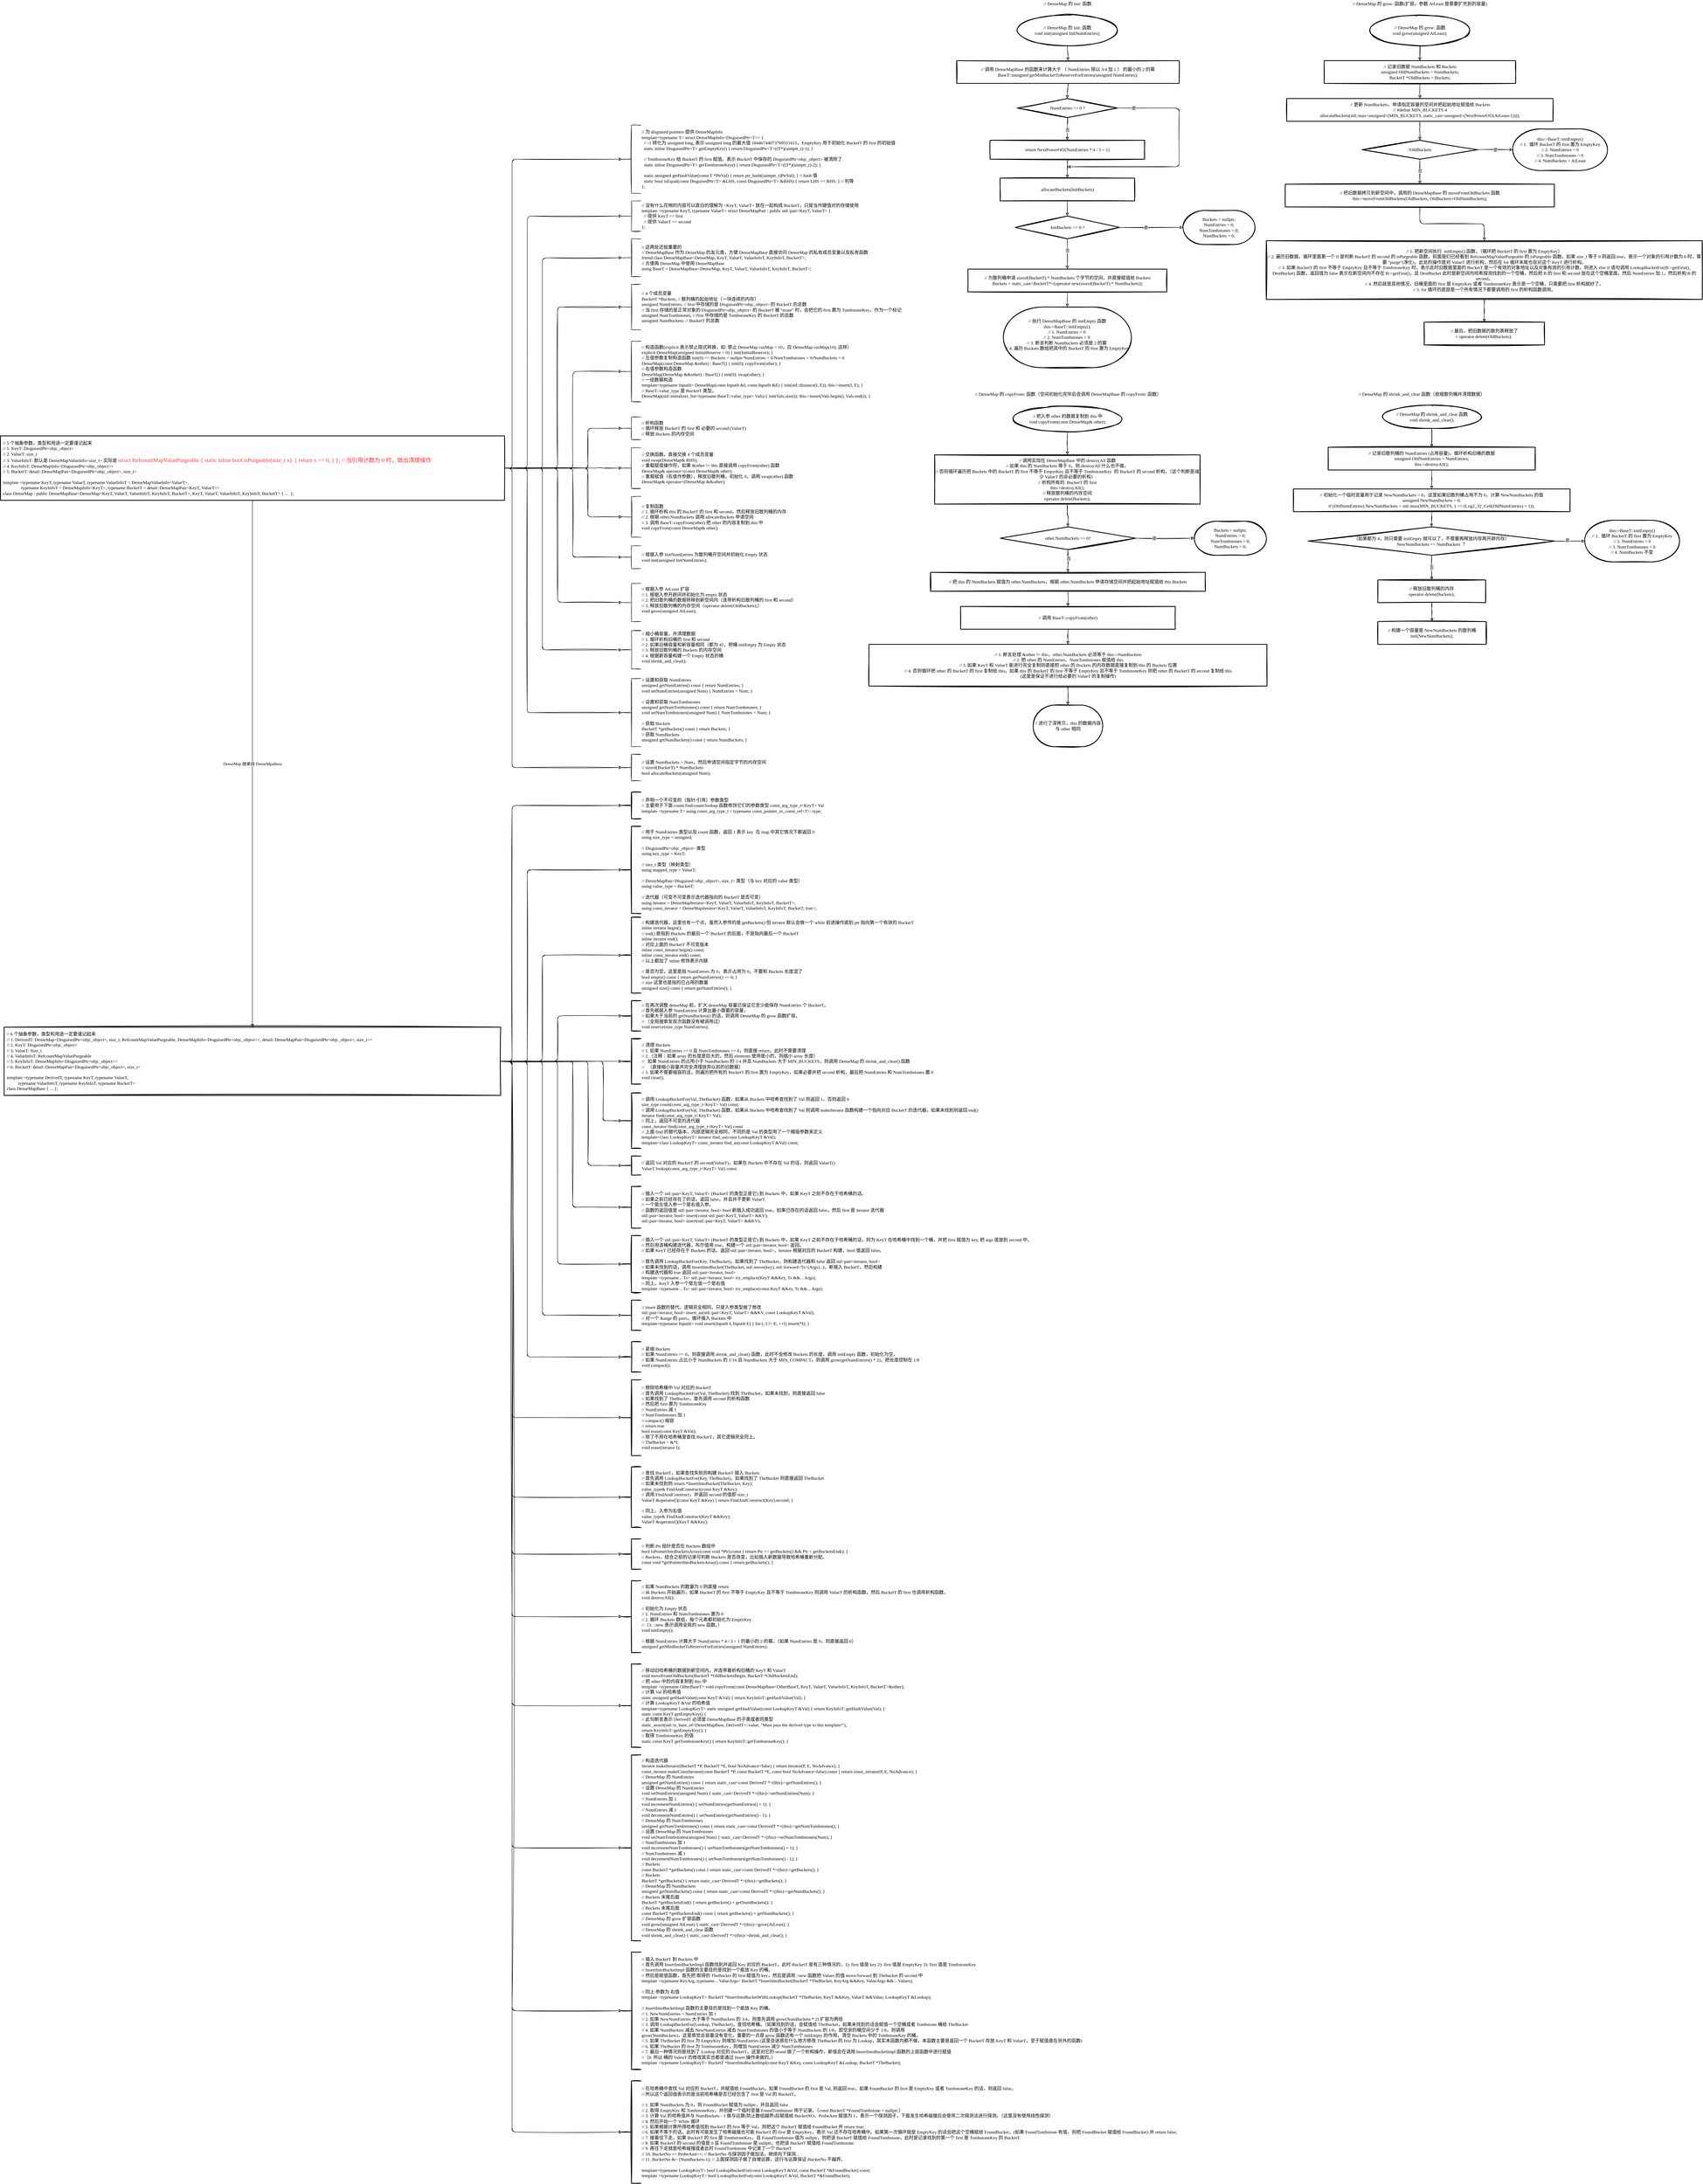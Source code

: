 <mxfile version="13.5.7" type="device"><diagram id="C5RBs43oDa-KdzZeNtuy" name="Page-1"><mxGraphModel dx="5757" dy="2943" grid="1" gridSize="10" guides="1" tooltips="1" connect="1" arrows="1" fold="1" page="1" pageScale="1" pageWidth="827" pageHeight="1169" math="0" shadow="0"><root><mxCell id="WIyWlLk6GJQsqaUBKTNV-0"/><mxCell id="WIyWlLk6GJQsqaUBKTNV-1" parent="WIyWlLk6GJQsqaUBKTNV-0"/><mxCell id="5j2uLAZRHFeiAkOaG-69-123" style="edgeStyle=orthogonalEdgeStyle;rounded=1;sketch=1;orthogonalLoop=1;jettySize=auto;html=1;fontFamily=Comic Sans MS;" edge="1" parent="WIyWlLk6GJQsqaUBKTNV-1" source="mRfJCPxeIyKDaVydhmNO-0" target="5j2uLAZRHFeiAkOaG-69-119"><mxGeometry relative="1" as="geometry"><mxPoint x="-820" y="990.0" as="targetPoint"/><Array as="points"><mxPoint x="-840" y="1670"/><mxPoint x="-840" y="995"/></Array></mxGeometry></mxCell><mxCell id="5j2uLAZRHFeiAkOaG-69-125" style="edgeStyle=orthogonalEdgeStyle;rounded=1;sketch=1;orthogonalLoop=1;jettySize=auto;html=1;fontFamily=Comic Sans MS;entryX=0;entryY=0.5;entryDx=0;entryDy=0;entryPerimeter=0;" edge="1" parent="WIyWlLk6GJQsqaUBKTNV-1" source="mRfJCPxeIyKDaVydhmNO-0" target="5j2uLAZRHFeiAkOaG-69-124"><mxGeometry relative="1" as="geometry"><mxPoint x="-760" y="1170.0" as="targetPoint"/><Array as="points"><mxPoint x="-800" y="1670"/><mxPoint x="-800" y="1165"/></Array></mxGeometry></mxCell><mxCell id="5j2uLAZRHFeiAkOaG-69-127" style="edgeStyle=orthogonalEdgeStyle;rounded=1;sketch=1;orthogonalLoop=1;jettySize=auto;html=1;fontFamily=Comic Sans MS;entryX=0;entryY=0.5;entryDx=0;entryDy=0;entryPerimeter=0;" edge="1" parent="WIyWlLk6GJQsqaUBKTNV-1" source="mRfJCPxeIyKDaVydhmNO-0" target="5j2uLAZRHFeiAkOaG-69-126"><mxGeometry relative="1" as="geometry"><mxPoint x="-730" y="1390" as="targetPoint"/><Array as="points"><mxPoint x="-760" y="1670"/><mxPoint x="-760" y="1390"/><mxPoint x="-550" y="1390"/></Array></mxGeometry></mxCell><mxCell id="5j2uLAZRHFeiAkOaG-69-129" style="edgeStyle=orthogonalEdgeStyle;rounded=1;sketch=1;orthogonalLoop=1;jettySize=auto;html=1;fontFamily=Comic Sans MS;entryX=0;entryY=0.5;entryDx=0;entryDy=0;entryPerimeter=0;" edge="1" parent="WIyWlLk6GJQsqaUBKTNV-1" source="mRfJCPxeIyKDaVydhmNO-0" target="5j2uLAZRHFeiAkOaG-69-128"><mxGeometry relative="1" as="geometry"><mxPoint x="-690" y="1560" as="targetPoint"/><Array as="points"><mxPoint x="-720" y="1670"/><mxPoint x="-720" y="1550"/></Array></mxGeometry></mxCell><mxCell id="5j2uLAZRHFeiAkOaG-69-131" style="edgeStyle=orthogonalEdgeStyle;rounded=1;sketch=1;orthogonalLoop=1;jettySize=auto;html=1;entryX=0;entryY=0.5;entryDx=0;entryDy=0;entryPerimeter=0;fontFamily=Comic Sans MS;" edge="1" parent="WIyWlLk6GJQsqaUBKTNV-1" source="mRfJCPxeIyKDaVydhmNO-0" target="5j2uLAZRHFeiAkOaG-69-130"><mxGeometry relative="1" as="geometry"/></mxCell><mxCell id="5j2uLAZRHFeiAkOaG-69-133" style="edgeStyle=orthogonalEdgeStyle;rounded=1;sketch=1;orthogonalLoop=1;jettySize=auto;html=1;fontFamily=Comic Sans MS;entryX=0;entryY=0.5;entryDx=0;entryDy=0;entryPerimeter=0;" edge="1" parent="WIyWlLk6GJQsqaUBKTNV-1" source="mRfJCPxeIyKDaVydhmNO-0" target="5j2uLAZRHFeiAkOaG-69-132"><mxGeometry relative="1" as="geometry"><mxPoint x="-590" y="1820" as="targetPoint"/><Array as="points"><mxPoint x="-600" y="1670"/><mxPoint x="-600" y="1827"/></Array></mxGeometry></mxCell><mxCell id="5j2uLAZRHFeiAkOaG-69-135" style="edgeStyle=orthogonalEdgeStyle;rounded=1;sketch=1;orthogonalLoop=1;jettySize=auto;html=1;fontFamily=Comic Sans MS;entryX=0;entryY=0.5;entryDx=0;entryDy=0;entryPerimeter=0;" edge="1" parent="WIyWlLk6GJQsqaUBKTNV-1" source="mRfJCPxeIyKDaVydhmNO-0" target="5j2uLAZRHFeiAkOaG-69-134"><mxGeometry relative="1" as="geometry"><mxPoint x="-630" y="1960" as="targetPoint"/><Array as="points"><mxPoint x="-640" y="1670"/><mxPoint x="-640" y="1945"/></Array></mxGeometry></mxCell><mxCell id="5j2uLAZRHFeiAkOaG-69-137" style="edgeStyle=orthogonalEdgeStyle;rounded=1;sketch=1;orthogonalLoop=1;jettySize=auto;html=1;fontFamily=Comic Sans MS;entryX=0;entryY=0.5;entryDx=0;entryDy=0;entryPerimeter=0;" edge="1" parent="WIyWlLk6GJQsqaUBKTNV-1" source="mRfJCPxeIyKDaVydhmNO-0" target="5j2uLAZRHFeiAkOaG-69-136"><mxGeometry relative="1" as="geometry"><mxPoint x="-680" y="2080" as="targetPoint"/><Array as="points"><mxPoint x="-680" y="1670"/><mxPoint x="-680" y="2055"/></Array></mxGeometry></mxCell><mxCell id="5j2uLAZRHFeiAkOaG-69-139" style="edgeStyle=orthogonalEdgeStyle;rounded=1;sketch=1;orthogonalLoop=1;jettySize=auto;html=1;fontFamily=Comic Sans MS;entryX=0;entryY=0.5;entryDx=0;entryDy=0;entryPerimeter=0;" edge="1" parent="WIyWlLk6GJQsqaUBKTNV-1" source="mRfJCPxeIyKDaVydhmNO-0" target="5j2uLAZRHFeiAkOaG-69-138"><mxGeometry relative="1" as="geometry"><mxPoint x="-700" y="2190" as="targetPoint"/><Array as="points"><mxPoint x="-720" y="1670"/><mxPoint x="-720" y="2205"/></Array></mxGeometry></mxCell><mxCell id="5j2uLAZRHFeiAkOaG-69-141" style="edgeStyle=orthogonalEdgeStyle;rounded=1;sketch=1;orthogonalLoop=1;jettySize=auto;html=1;fontFamily=Comic Sans MS;entryX=0;entryY=0.5;entryDx=0;entryDy=0;entryPerimeter=0;" edge="1" parent="WIyWlLk6GJQsqaUBKTNV-1" source="mRfJCPxeIyKDaVydhmNO-0" target="5j2uLAZRHFeiAkOaG-69-140"><mxGeometry relative="1" as="geometry"><mxPoint x="-730" y="2400" as="targetPoint"/><Array as="points"><mxPoint x="-760" y="1670"/><mxPoint x="-760" y="2340"/></Array></mxGeometry></mxCell><mxCell id="5j2uLAZRHFeiAkOaG-69-143" style="edgeStyle=orthogonalEdgeStyle;rounded=1;sketch=1;orthogonalLoop=1;jettySize=auto;html=1;fontFamily=Comic Sans MS;entryX=0;entryY=0.5;entryDx=0;entryDy=0;entryPerimeter=0;" edge="1" parent="WIyWlLk6GJQsqaUBKTNV-1" source="mRfJCPxeIyKDaVydhmNO-0" target="5j2uLAZRHFeiAkOaG-69-142"><mxGeometry relative="1" as="geometry"><mxPoint x="-780" y="2450" as="targetPoint"/><Array as="points"><mxPoint x="-800" y="1670"/><mxPoint x="-800" y="2450"/></Array></mxGeometry></mxCell><mxCell id="5j2uLAZRHFeiAkOaG-69-145" style="edgeStyle=orthogonalEdgeStyle;rounded=1;sketch=1;orthogonalLoop=1;jettySize=auto;html=1;fontFamily=Comic Sans MS;entryX=0;entryY=0.5;entryDx=0;entryDy=0;entryPerimeter=0;" edge="1" parent="WIyWlLk6GJQsqaUBKTNV-1" source="mRfJCPxeIyKDaVydhmNO-0" target="5j2uLAZRHFeiAkOaG-69-144"><mxGeometry relative="1" as="geometry"><mxPoint x="-810" y="2555.882" as="targetPoint"/><Array as="points"><mxPoint x="-840" y="1670"/><mxPoint x="-840" y="2610"/></Array></mxGeometry></mxCell><mxCell id="5j2uLAZRHFeiAkOaG-69-147" style="edgeStyle=orthogonalEdgeStyle;rounded=1;sketch=1;orthogonalLoop=1;jettySize=auto;html=1;fontFamily=Comic Sans MS;entryX=0;entryY=0.5;entryDx=0;entryDy=0;entryPerimeter=0;" edge="1" parent="WIyWlLk6GJQsqaUBKTNV-1" source="mRfJCPxeIyKDaVydhmNO-0" target="5j2uLAZRHFeiAkOaG-69-146"><mxGeometry relative="1" as="geometry"><mxPoint x="-840" y="2840" as="targetPoint"/><Array as="points"><mxPoint x="-840" y="1670"/><mxPoint x="-840" y="2820"/></Array></mxGeometry></mxCell><mxCell id="5j2uLAZRHFeiAkOaG-69-149" style="edgeStyle=orthogonalEdgeStyle;rounded=1;sketch=1;orthogonalLoop=1;jettySize=auto;html=1;fontFamily=Comic Sans MS;entryX=0;entryY=0.5;entryDx=0;entryDy=0;entryPerimeter=0;" edge="1" parent="WIyWlLk6GJQsqaUBKTNV-1" source="mRfJCPxeIyKDaVydhmNO-0" target="5j2uLAZRHFeiAkOaG-69-148"><mxGeometry relative="1" as="geometry"><mxPoint x="-820" y="2980" as="targetPoint"/><Array as="points"><mxPoint x="-840" y="1670"/><mxPoint x="-840" y="2970"/></Array></mxGeometry></mxCell><mxCell id="5j2uLAZRHFeiAkOaG-69-151" style="edgeStyle=orthogonalEdgeStyle;rounded=1;sketch=1;orthogonalLoop=1;jettySize=auto;html=1;fontFamily=Comic Sans MS;entryX=0;entryY=0.5;entryDx=0;entryDy=0;entryPerimeter=0;" edge="1" parent="WIyWlLk6GJQsqaUBKTNV-1" source="mRfJCPxeIyKDaVydhmNO-0" target="5j2uLAZRHFeiAkOaG-69-150"><mxGeometry relative="1" as="geometry"><mxPoint x="-820" y="3140" as="targetPoint"/><Array as="points"><mxPoint x="-840" y="1670"/><mxPoint x="-840" y="3135"/></Array></mxGeometry></mxCell><mxCell id="5j2uLAZRHFeiAkOaG-69-154" style="edgeStyle=orthogonalEdgeStyle;rounded=1;sketch=1;orthogonalLoop=1;jettySize=auto;html=1;fontFamily=Comic Sans MS;entryX=0;entryY=0.5;entryDx=0;entryDy=0;entryPerimeter=0;" edge="1" parent="WIyWlLk6GJQsqaUBKTNV-1" source="mRfJCPxeIyKDaVydhmNO-0" target="5j2uLAZRHFeiAkOaG-69-153"><mxGeometry relative="1" as="geometry"><mxPoint x="-810" y="3384" as="targetPoint"/><Array as="points"><mxPoint x="-840" y="1670"/><mxPoint x="-840" y="3370"/></Array></mxGeometry></mxCell><mxCell id="5j2uLAZRHFeiAkOaG-69-156" style="edgeStyle=orthogonalEdgeStyle;rounded=1;sketch=1;orthogonalLoop=1;jettySize=auto;html=1;fontFamily=Comic Sans MS;entryX=0;entryY=0.5;entryDx=0;entryDy=0;entryPerimeter=0;" edge="1" parent="WIyWlLk6GJQsqaUBKTNV-1" source="mRfJCPxeIyKDaVydhmNO-0" target="5j2uLAZRHFeiAkOaG-69-155"><mxGeometry relative="1" as="geometry"><mxPoint x="-800.0" y="3740.0" as="targetPoint"/><Array as="points"><mxPoint x="-840" y="1670"/><mxPoint x="-840" y="3745"/></Array></mxGeometry></mxCell><mxCell id="5j2uLAZRHFeiAkOaG-69-158" style="edgeStyle=orthogonalEdgeStyle;rounded=1;sketch=1;orthogonalLoop=1;jettySize=auto;html=1;fontFamily=Comic Sans MS;entryX=0;entryY=0.5;entryDx=0;entryDy=0;entryPerimeter=0;" edge="1" parent="WIyWlLk6GJQsqaUBKTNV-1" source="mRfJCPxeIyKDaVydhmNO-0" target="5j2uLAZRHFeiAkOaG-69-157"><mxGeometry relative="1" as="geometry"><mxPoint x="-800" y="4180" as="targetPoint"/><Array as="points"><mxPoint x="-840" y="1670"/><mxPoint x="-840" y="4175"/></Array></mxGeometry></mxCell><mxCell id="5j2uLAZRHFeiAkOaG-69-160" style="edgeStyle=orthogonalEdgeStyle;rounded=1;sketch=1;orthogonalLoop=1;jettySize=auto;html=1;fontFamily=Comic Sans MS;entryX=0;entryY=0.5;entryDx=0;entryDy=0;entryPerimeter=0;" edge="1" parent="WIyWlLk6GJQsqaUBKTNV-1" source="mRfJCPxeIyKDaVydhmNO-0" target="5j2uLAZRHFeiAkOaG-69-159"><mxGeometry relative="1" as="geometry"><mxPoint x="-810" y="4532" as="targetPoint"/><Array as="points"><mxPoint x="-840" y="1670"/><mxPoint x="-840" y="4495"/></Array></mxGeometry></mxCell><mxCell id="mRfJCPxeIyKDaVydhmNO-0" value="&lt;div&gt;&lt;span&gt;// 6 个抽象参数，类型和用途一定要谨记起来&lt;/span&gt;&lt;/div&gt;&lt;div&gt;&lt;span&gt;// 1. DerivedT: DenseMap&amp;lt;DisguisedPtr&amp;lt;objc_object&amp;gt;, size_t, RefcountMapValuePurgeable, DenseMapInfo&amp;lt;DisguisedPtr&amp;lt;objc_object&amp;gt;&amp;gt;, detail::DenseMapPair&amp;lt;DisguisedPtr&amp;lt;objc_object&amp;gt;, size_t&amp;gt;&amp;gt;&lt;/span&gt;&lt;br&gt;&lt;/div&gt;&lt;div&gt;// 2. KeyT: DisguisedPtr&amp;lt;objc_object&amp;gt;&lt;/div&gt;&lt;div&gt;// 3. ValueT: Size_t&lt;/div&gt;&lt;div&gt;// 4. ValueInfoT: RefcountMapValuePurgeable&lt;/div&gt;&lt;div&gt;// 5. KeyInfoT: DenseMapInfo&amp;lt;DisguisedPtr&amp;lt;objc_object&amp;gt;&amp;gt;&amp;nbsp;&lt;/div&gt;&lt;div&gt;// 6. BucketT: detail::DenseMapPair&amp;lt;DisguisedPtr&amp;lt;objc_object&amp;gt;, size_t&amp;gt;&lt;/div&gt;&lt;div&gt;&lt;br&gt;&lt;/div&gt;&lt;div&gt;template &amp;lt;typename DerivedT, typename KeyT, typename ValueT,&lt;/div&gt;&lt;div&gt;&amp;nbsp; &amp;nbsp; &amp;nbsp; &amp;nbsp; &amp;nbsp; typename ValueInfoT, typename KeyInfoT, typename BucketT&amp;gt;&lt;/div&gt;&lt;div&gt;class DenseMapBase { ... };&lt;/div&gt;" style="whiteSpace=wrap;html=1;absoluteArcSize=1;arcSize=14;strokeWidth=2;align=left;spacingLeft=5;fontFamily=Comic Sans MS;sketch=1;" parent="WIyWlLk6GJQsqaUBKTNV-1" vertex="1"><mxGeometry x="-2180" y="1580" width="1310" height="180" as="geometry"/></mxCell><mxCell id="Aoy8YvqhzSlC-pPpkHlZ-3" value="DenseMap 继承自 DenseMpaBase" style="edgeStyle=orthogonalEdgeStyle;orthogonalLoop=1;jettySize=auto;html=1;entryX=0.5;entryY=0;entryDx=0;entryDy=0;fontFamily=Comic Sans MS;sketch=1;" parent="WIyWlLk6GJQsqaUBKTNV-1" source="Aoy8YvqhzSlC-pPpkHlZ-1" target="mRfJCPxeIyKDaVydhmNO-0" edge="1"><mxGeometry relative="1" as="geometry"/></mxCell><mxCell id="5j2uLAZRHFeiAkOaG-69-5" style="edgeStyle=orthogonalEdgeStyle;rounded=1;sketch=1;orthogonalLoop=1;jettySize=auto;html=1;fontFamily=Comic Sans MS;entryX=0;entryY=0.5;entryDx=0;entryDy=0;entryPerimeter=0;" edge="1" parent="WIyWlLk6GJQsqaUBKTNV-1" source="Aoy8YvqhzSlC-pPpkHlZ-1" target="5j2uLAZRHFeiAkOaG-69-4"><mxGeometry relative="1" as="geometry"><mxPoint x="-840" y="-180" as="targetPoint"/><Array as="points"><mxPoint x="-840" y="105"/><mxPoint x="-840" y="-710"/></Array></mxGeometry></mxCell><mxCell id="5j2uLAZRHFeiAkOaG-69-7" style="edgeStyle=orthogonalEdgeStyle;rounded=1;sketch=1;orthogonalLoop=1;jettySize=auto;html=1;fontFamily=Comic Sans MS;entryX=0;entryY=0.5;entryDx=0;entryDy=0;entryPerimeter=0;" edge="1" parent="WIyWlLk6GJQsqaUBKTNV-1" source="Aoy8YvqhzSlC-pPpkHlZ-1" target="5j2uLAZRHFeiAkOaG-69-6"><mxGeometry relative="1" as="geometry"><mxPoint x="-740" y="-560" as="targetPoint"/><Array as="points"><mxPoint x="-800" y="105"/><mxPoint x="-800" y="-560"/></Array></mxGeometry></mxCell><mxCell id="5j2uLAZRHFeiAkOaG-69-9" style="edgeStyle=orthogonalEdgeStyle;rounded=1;sketch=1;orthogonalLoop=1;jettySize=auto;html=1;fontFamily=Comic Sans MS;entryX=0;entryY=0.5;entryDx=0;entryDy=0;entryPerimeter=0;" edge="1" parent="WIyWlLk6GJQsqaUBKTNV-1" source="Aoy8YvqhzSlC-pPpkHlZ-1" target="5j2uLAZRHFeiAkOaG-69-8"><mxGeometry relative="1" as="geometry"><mxPoint x="-680" y="-450" as="targetPoint"/><Array as="points"><mxPoint x="-760" y="105"/><mxPoint x="-760" y="-450"/></Array></mxGeometry></mxCell><mxCell id="5j2uLAZRHFeiAkOaG-69-11" style="edgeStyle=orthogonalEdgeStyle;rounded=1;sketch=1;orthogonalLoop=1;jettySize=auto;html=1;fontFamily=Comic Sans MS;entryX=0;entryY=0.5;entryDx=0;entryDy=0;entryPerimeter=0;" edge="1" parent="WIyWlLk6GJQsqaUBKTNV-1" source="Aoy8YvqhzSlC-pPpkHlZ-1" target="5j2uLAZRHFeiAkOaG-69-10"><mxGeometry relative="1" as="geometry"><mxPoint x="-710" y="-330" as="targetPoint"/><Array as="points"><mxPoint x="-720" y="105"/><mxPoint x="-720" y="-320"/><mxPoint x="-550" y="-320"/></Array></mxGeometry></mxCell><mxCell id="5j2uLAZRHFeiAkOaG-69-46" style="edgeStyle=orthogonalEdgeStyle;rounded=1;sketch=1;orthogonalLoop=1;jettySize=auto;html=1;fontFamily=Comic Sans MS;entryX=0;entryY=0.5;entryDx=0;entryDy=0;entryPerimeter=0;" edge="1" parent="WIyWlLk6GJQsqaUBKTNV-1" source="Aoy8YvqhzSlC-pPpkHlZ-1" target="5j2uLAZRHFeiAkOaG-69-45"><mxGeometry relative="1" as="geometry"><mxPoint x="-680" y="-170" as="targetPoint"/><Array as="points"><mxPoint x="-680" y="105"/><mxPoint x="-680" y="-150"/></Array></mxGeometry></mxCell><mxCell id="5j2uLAZRHFeiAkOaG-69-67" style="edgeStyle=orthogonalEdgeStyle;rounded=1;sketch=1;orthogonalLoop=1;jettySize=auto;html=1;fontFamily=Comic Sans MS;entryX=0;entryY=0.5;entryDx=0;entryDy=0;entryPerimeter=0;" edge="1" parent="WIyWlLk6GJQsqaUBKTNV-1" source="Aoy8YvqhzSlC-pPpkHlZ-1" target="5j2uLAZRHFeiAkOaG-69-66"><mxGeometry relative="1" as="geometry"><mxPoint x="-630" as="targetPoint"/><Array as="points"><mxPoint x="-640" y="105"/><mxPoint x="-640"/></Array></mxGeometry></mxCell><mxCell id="5j2uLAZRHFeiAkOaG-69-106" style="edgeStyle=orthogonalEdgeStyle;rounded=1;sketch=1;orthogonalLoop=1;jettySize=auto;html=1;entryX=0;entryY=0.5;entryDx=0;entryDy=0;entryPerimeter=0;fontFamily=Comic Sans MS;" edge="1" parent="WIyWlLk6GJQsqaUBKTNV-1" source="Aoy8YvqhzSlC-pPpkHlZ-1" target="5j2uLAZRHFeiAkOaG-69-105"><mxGeometry relative="1" as="geometry"><Array as="points"><mxPoint x="-610" y="105"/><mxPoint x="-610" y="105"/></Array></mxGeometry></mxCell><mxCell id="5j2uLAZRHFeiAkOaG-69-108" style="edgeStyle=orthogonalEdgeStyle;rounded=1;sketch=1;orthogonalLoop=1;jettySize=auto;html=1;fontFamily=Comic Sans MS;entryX=0;entryY=0.5;entryDx=0;entryDy=0;entryPerimeter=0;" edge="1" parent="WIyWlLk6GJQsqaUBKTNV-1" source="Aoy8YvqhzSlC-pPpkHlZ-1" target="5j2uLAZRHFeiAkOaG-69-107"><mxGeometry relative="1" as="geometry"><mxPoint x="-600" y="240.0" as="targetPoint"/><Array as="points"><mxPoint x="-640" y="105"/><mxPoint x="-640" y="234"/></Array></mxGeometry></mxCell><mxCell id="5j2uLAZRHFeiAkOaG-69-110" style="edgeStyle=orthogonalEdgeStyle;rounded=1;sketch=1;orthogonalLoop=1;jettySize=auto;html=1;fontFamily=Comic Sans MS;entryX=0;entryY=0.5;entryDx=0;entryDy=0;entryPerimeter=0;" edge="1" parent="WIyWlLk6GJQsqaUBKTNV-1" source="Aoy8YvqhzSlC-pPpkHlZ-1" target="5j2uLAZRHFeiAkOaG-69-109"><mxGeometry relative="1" as="geometry"><mxPoint x="-660" y="360.0" as="targetPoint"/><Array as="points"><mxPoint x="-680" y="105"/><mxPoint x="-680" y="340"/></Array></mxGeometry></mxCell><mxCell id="5j2uLAZRHFeiAkOaG-69-112" style="edgeStyle=orthogonalEdgeStyle;rounded=1;sketch=1;orthogonalLoop=1;jettySize=auto;html=1;fontFamily=Comic Sans MS;entryX=0;entryY=0.5;entryDx=0;entryDy=0;entryPerimeter=0;" edge="1" parent="WIyWlLk6GJQsqaUBKTNV-1" source="Aoy8YvqhzSlC-pPpkHlZ-1" target="5j2uLAZRHFeiAkOaG-69-111"><mxGeometry relative="1" as="geometry"><mxPoint x="-720" y="430.0" as="targetPoint"/><Array as="points"><mxPoint x="-720" y="105"/><mxPoint x="-720" y="460"/></Array></mxGeometry></mxCell><mxCell id="5j2uLAZRHFeiAkOaG-69-114" style="edgeStyle=orthogonalEdgeStyle;rounded=1;sketch=1;orthogonalLoop=1;jettySize=auto;html=1;fontFamily=Comic Sans MS;entryX=0;entryY=0.5;entryDx=0;entryDy=0;entryPerimeter=0;" edge="1" parent="WIyWlLk6GJQsqaUBKTNV-1" source="Aoy8YvqhzSlC-pPpkHlZ-1" target="5j2uLAZRHFeiAkOaG-69-113"><mxGeometry relative="1" as="geometry"><mxPoint x="-750" y="580.0" as="targetPoint"/><Array as="points"><mxPoint x="-760" y="105"/><mxPoint x="-760" y="585"/></Array></mxGeometry></mxCell><mxCell id="5j2uLAZRHFeiAkOaG-69-116" style="edgeStyle=orthogonalEdgeStyle;rounded=1;sketch=1;orthogonalLoop=1;jettySize=auto;html=1;fontFamily=Comic Sans MS;entryX=0;entryY=0.5;entryDx=0;entryDy=0;entryPerimeter=0;" edge="1" parent="WIyWlLk6GJQsqaUBKTNV-1" source="Aoy8YvqhzSlC-pPpkHlZ-1" target="5j2uLAZRHFeiAkOaG-69-115"><mxGeometry relative="1" as="geometry"><mxPoint x="-780" y="710.0" as="targetPoint"/><Array as="points"><mxPoint x="-800" y="105"/><mxPoint x="-800" y="750"/></Array></mxGeometry></mxCell><mxCell id="5j2uLAZRHFeiAkOaG-69-118" style="edgeStyle=orthogonalEdgeStyle;rounded=1;sketch=1;orthogonalLoop=1;jettySize=auto;html=1;fontFamily=Comic Sans MS;entryX=0;entryY=0.5;entryDx=0;entryDy=0;entryPerimeter=0;" edge="1" parent="WIyWlLk6GJQsqaUBKTNV-1" source="Aoy8YvqhzSlC-pPpkHlZ-1" target="5j2uLAZRHFeiAkOaG-69-117"><mxGeometry relative="1" as="geometry"><mxPoint x="-810" y="900.0" as="targetPoint"/><Array as="points"><mxPoint x="-840" y="105"/><mxPoint x="-840" y="895"/></Array></mxGeometry></mxCell><mxCell id="Aoy8YvqhzSlC-pPpkHlZ-1" value="&lt;div&gt;// 5 个抽象参数，类型和用途一定要谨记起来&lt;/div&gt;&lt;div&gt;// 1. KeyT: DisguisedPtr&amp;lt;objc_object&amp;gt;&lt;/div&gt;&lt;div&gt;// 2. ValueT: size_t&lt;/div&gt;&lt;div&gt;// 3. ValueInfoT: 默认是 DenseMapValueInfo&amp;lt;size_t&amp;gt; 实际是 &lt;font style=&quot;font-size: 15px&quot; color=&quot;#ff3333&quot;&gt;struct RefcountMapValuePurgeable { static inline bool isPurgeable(size_t x)&amp;nbsp; { return x == 0; } }; // 当引用计数为 0 时，做出清理操作&lt;/font&gt;&lt;/div&gt;&lt;div&gt;// 4. KeyInfoT: DenseMapInfo&amp;lt;DisguisedPtr&amp;lt;objc_object&amp;gt;&amp;gt;&lt;/div&gt;&lt;div&gt;// 5. BucketT: detail::DenseMapPair&amp;lt;DisguisedPtr&amp;lt;objc_object&amp;gt;, size_t&amp;gt;&lt;/div&gt;&lt;div&gt;&lt;br&gt;&lt;/div&gt;&lt;div&gt;template &amp;lt;typename KeyT, typename ValueT,&amp;nbsp;&lt;span&gt;typename ValueInfoT = DenseMapValueInfo&amp;lt;ValueT&amp;gt;,&amp;nbsp;&lt;/span&gt;&lt;/div&gt;&lt;div&gt;&lt;span&gt;&amp;nbsp; &amp;nbsp; &amp;nbsp; &amp;nbsp; &amp;nbsp; &amp;nbsp; &amp;nbsp; &amp;nbsp; typename KeyInfoT = DenseMapInfo&amp;lt;KeyT&amp;gt;,&amp;nbsp;&lt;/span&gt;&lt;span&gt;typename BucketT = detail::DenseMapPair&amp;lt;KeyT, ValueT&amp;gt;&amp;gt;&lt;/span&gt;&lt;/div&gt;&lt;div&gt;class DenseMap : public DenseMapBase&amp;lt;DenseMap&amp;lt;KeyT, ValueT, ValueInfoT, KeyInfoT, BucketT&amp;gt;,&amp;nbsp;&lt;span&gt;KeyT, ValueT, ValueInfoT, KeyInfoT, BucketT&amp;gt; { ...&amp;nbsp; };&lt;/span&gt;&lt;/div&gt;" style="whiteSpace=wrap;html=1;fontFamily=Comic Sans MS;align=left;strokeWidth=2;spacingLeft=5;arcSize=14;sketch=1;" parent="WIyWlLk6GJQsqaUBKTNV-1" vertex="1"><mxGeometry x="-2190" y="20" width="1330" height="170" as="geometry"/></mxCell><mxCell id="5j2uLAZRHFeiAkOaG-69-4" value="&lt;span&gt;// 为 disguised pointers 提供 DenseMapInfo&lt;/span&gt;&lt;br&gt;&lt;div&gt;template&amp;lt;typename T&amp;gt; struct DenseMapInfo&amp;lt;DisguisedPtr&amp;lt;T&amp;gt;&amp;gt; {&lt;/div&gt;&lt;div&gt;&amp;nbsp; // -1 转化为 unsigned long, 表示 unsigned long 的最大值 18446744073709551615，EmptyKey 用于初始化 BucketT 的 first 的初始值&lt;/div&gt;&lt;div&gt;&amp;nbsp; static inline DisguisedPtr&amp;lt;T&amp;gt; getEmptyKey() { return DisguisedPtr&amp;lt;T&amp;gt;((T*)(uintptr_t)-1); }&lt;/div&gt;&lt;div&gt;&lt;br&gt;&lt;/div&gt;&lt;div&gt;&amp;nbsp; // TombstoneKey 给 BucketT 的 first 赋值，表示 BucketT 中保存的 DisguisedPtr&amp;lt;objc_object&amp;gt; 被清除了&lt;/div&gt;&lt;div&gt;&amp;nbsp; static inline DisguisedPtr&amp;lt;T&amp;gt; getTombstoneKey() { return DisguisedPtr&amp;lt;T&amp;gt;((T*)(uintptr_t)-2); }&lt;/div&gt;&lt;div&gt;&lt;br&gt;&lt;/div&gt;&lt;div&gt;&amp;nbsp; static unsigned getHashValue(const T *PtrVal) { return ptr_hash((uintptr_t)PtrVal); } // hash 值&lt;/div&gt;&lt;div&gt;&amp;nbsp; static bool isEqual(const DisguisedPtr&amp;lt;T&amp;gt; &amp;amp;LHS, const DisguisedPtr&amp;lt;T&amp;gt; &amp;amp;RHS) { return LHS == RHS; } // 判等&lt;/div&gt;&lt;div&gt;};&lt;/div&gt;" style="strokeWidth=1;html=1;shape=mxgraph.flowchart.annotation_2;align=left;labelPosition=right;pointerEvents=1;rounded=0;sketch=1;fontFamily=Comic Sans MS;" vertex="1" parent="WIyWlLk6GJQsqaUBKTNV-1"><mxGeometry x="-550" y="-800" width="50" height="180" as="geometry"/></mxCell><mxCell id="5j2uLAZRHFeiAkOaG-69-6" value="&lt;div&gt;// 没有什么花哨的内容可以直白的理解为 &amp;lt;KeyT, ValueT&amp;gt; 放在一起构成 BucketT，只是当作键值对的存储使用&lt;/div&gt;&lt;div&gt;template &amp;lt;typename KeyT, typename ValueT&amp;gt; struct DenseMapPair : public std::pair&amp;lt;KeyT, ValueT&amp;gt; {&lt;/div&gt;&lt;div&gt;&amp;nbsp; // 提供 KeyT =&amp;gt; first&amp;nbsp;&lt;/div&gt;&lt;div&gt;&amp;nbsp; // 提供 ValueT =&amp;gt; second&amp;nbsp;&lt;/div&gt;&lt;div&gt;};&lt;/div&gt;" style="strokeWidth=1;html=1;shape=mxgraph.flowchart.annotation_2;align=left;labelPosition=right;pointerEvents=1;rounded=0;sketch=1;fontFamily=Comic Sans MS;" vertex="1" parent="WIyWlLk6GJQsqaUBKTNV-1"><mxGeometry x="-550" y="-600" width="50" height="80" as="geometry"/></mxCell><mxCell id="5j2uLAZRHFeiAkOaG-69-8" value="&lt;div&gt;// 这两处还挺重要的&lt;/div&gt;&lt;div&gt;// DenseMapBase 作为 DenseMap 的友元类，方便 DenseMapBase 直接访问 DenseMap 的私有成员变量以及私有函数&lt;/div&gt;&lt;div&gt;friend class DenseMapBase&amp;lt;DenseMap, KeyT, ValueT, ValueInfoT, KeyInfoT, BucketT&amp;gt;;&lt;/div&gt;&lt;div&gt;// 方便再 DenseMap 中使用 DenseMapBase&lt;/div&gt;&lt;div&gt;using BaseT = DenseMapBase&amp;lt;DenseMap, KeyT, ValueT, ValueInfoT, KeyInfoT, BucketT&amp;gt;;&lt;/div&gt;" style="strokeWidth=1;html=1;shape=mxgraph.flowchart.annotation_2;align=left;labelPosition=right;pointerEvents=1;rounded=0;sketch=1;fontFamily=Comic Sans MS;" vertex="1" parent="WIyWlLk6GJQsqaUBKTNV-1"><mxGeometry x="-550" y="-500" width="50" height="100" as="geometry"/></mxCell><mxCell id="5j2uLAZRHFeiAkOaG-69-10" value="&lt;div&gt;// 4 个成员变量&lt;/div&gt;&lt;div&gt;BucketT *Buckets; // 散列桶的起始地址（一块连续的内存）&lt;/div&gt;&lt;div&gt;unsigned NumEntries; // first 中存储的是 DisguisedPtr&amp;lt;objc_object&amp;gt; 的 BucketT 的总数&lt;/div&gt;&lt;div&gt;// 当 first 存储的是正常对象的 DisguisedPtr&amp;lt;objc_object&amp;gt; 的 BucketT 被 &quot;erase&quot; 时，会把它的 first 置为 TombstoneKey，作为一个标记&lt;/div&gt;&lt;div&gt;unsigned NumTombstones; // first 中存储的是 TombstoneKey 的 BucketT 的总数&lt;/div&gt;&lt;div&gt;unsigned NumBuckets; // BucketT 的总数&lt;/div&gt;" style="strokeWidth=1;html=1;shape=mxgraph.flowchart.annotation_2;align=left;labelPosition=right;pointerEvents=1;rounded=0;sketch=1;fontFamily=Comic Sans MS;" vertex="1" parent="WIyWlLk6GJQsqaUBKTNV-1"><mxGeometry x="-550" y="-380" width="50" height="120" as="geometry"/></mxCell><mxCell id="5j2uLAZRHFeiAkOaG-69-20" value="" style="edgeStyle=orthogonalEdgeStyle;rounded=1;sketch=1;orthogonalLoop=1;jettySize=auto;html=1;fontFamily=Comic Sans MS;" edge="1" parent="WIyWlLk6GJQsqaUBKTNV-1" source="5j2uLAZRHFeiAkOaG-69-13" target="5j2uLAZRHFeiAkOaG-69-19"><mxGeometry relative="1" as="geometry"/></mxCell><mxCell id="5j2uLAZRHFeiAkOaG-69-13" value="// DenseMap 的 init: 函数&lt;br&gt;void init(unsigned InitNumEntries);" style="strokeWidth=2;html=1;shape=mxgraph.flowchart.start_1;whiteSpace=wrap;rounded=0;sketch=1;fillColor=#ffffff;fontFamily=Comic Sans MS;align=center;spacingLeft=0;spacing=2;spacingTop=0;spacingBottom=0;" vertex="1" parent="WIyWlLk6GJQsqaUBKTNV-1"><mxGeometry x="490" y="-1090" width="270" height="80" as="geometry"/></mxCell><mxCell id="5j2uLAZRHFeiAkOaG-69-22" value="" style="edgeStyle=orthogonalEdgeStyle;rounded=1;sketch=1;orthogonalLoop=1;jettySize=auto;html=1;fontFamily=Comic Sans MS;" edge="1" parent="WIyWlLk6GJQsqaUBKTNV-1" source="5j2uLAZRHFeiAkOaG-69-19" target="5j2uLAZRHFeiAkOaG-69-21"><mxGeometry relative="1" as="geometry"/></mxCell><mxCell id="5j2uLAZRHFeiAkOaG-69-19" value="// 调用 DenseMapBase 的函数来计算大于 （ NumEntries 除以 3/4 加 1 ） 的最小的 2 的幂&lt;br&gt;BaseT::unsigned getMinBucketToReserveForEntries(unsigned NumEntries);" style="whiteSpace=wrap;html=1;rounded=0;fontFamily=Comic Sans MS;strokeWidth=2;spacing=2;spacingTop=0;spacingLeft=0;spacingBottom=0;sketch=1;" vertex="1" parent="WIyWlLk6GJQsqaUBKTNV-1"><mxGeometry x="333.13" y="-970" width="586.87" height="60" as="geometry"/></mxCell><mxCell id="5j2uLAZRHFeiAkOaG-69-24" value="" style="edgeStyle=orthogonalEdgeStyle;rounded=1;sketch=1;orthogonalLoop=1;jettySize=auto;html=1;fontFamily=Comic Sans MS;" edge="1" parent="WIyWlLk6GJQsqaUBKTNV-1" source="5j2uLAZRHFeiAkOaG-69-21" target="5j2uLAZRHFeiAkOaG-69-23"><mxGeometry relative="1" as="geometry"/></mxCell><mxCell id="5j2uLAZRHFeiAkOaG-69-25" value="否" style="edgeLabel;html=1;align=center;verticalAlign=middle;resizable=0;points=[];fontFamily=Comic Sans MS;" vertex="1" connectable="0" parent="5j2uLAZRHFeiAkOaG-69-24"><mxGeometry x="0.08" y="4" relative="1" as="geometry"><mxPoint x="-4" as="offset"/></mxGeometry></mxCell><mxCell id="5j2uLAZRHFeiAkOaG-69-37" value="是" style="edgeStyle=orthogonalEdgeStyle;rounded=1;sketch=1;orthogonalLoop=1;jettySize=auto;html=1;fontFamily=Comic Sans MS;" edge="1" parent="WIyWlLk6GJQsqaUBKTNV-1" source="5j2uLAZRHFeiAkOaG-69-21"><mxGeometry x="-0.861" relative="1" as="geometry"><mxPoint x="625" y="-690" as="targetPoint"/><Array as="points"><mxPoint x="920" y="-845"/><mxPoint x="920" y="-690"/></Array><mxPoint as="offset"/></mxGeometry></mxCell><mxCell id="5j2uLAZRHFeiAkOaG-69-21" value="NumEntries == 0 ?" style="rhombus;whiteSpace=wrap;html=1;rounded=0;fontFamily=Comic Sans MS;strokeWidth=2;spacing=2;spacingTop=0;spacingLeft=0;spacingBottom=0;sketch=1;" vertex="1" parent="WIyWlLk6GJQsqaUBKTNV-1"><mxGeometry x="492.5" y="-870" width="265" height="50" as="geometry"/></mxCell><mxCell id="5j2uLAZRHFeiAkOaG-69-28" value="" style="edgeStyle=orthogonalEdgeStyle;rounded=1;sketch=1;orthogonalLoop=1;jettySize=auto;html=1;fontFamily=Comic Sans MS;" edge="1" parent="WIyWlLk6GJQsqaUBKTNV-1" source="5j2uLAZRHFeiAkOaG-69-23" target="5j2uLAZRHFeiAkOaG-69-27"><mxGeometry relative="1" as="geometry"/></mxCell><mxCell id="5j2uLAZRHFeiAkOaG-69-23" value="return NextPowerOf2(NumEntries * 4 / 3 + 1)" style="whiteSpace=wrap;html=1;rounded=0;fontFamily=Comic Sans MS;strokeWidth=2;spacing=2;spacingTop=0;spacingLeft=0;spacingBottom=0;sketch=1;" vertex="1" parent="WIyWlLk6GJQsqaUBKTNV-1"><mxGeometry x="421.25" y="-760" width="407.5" height="50" as="geometry"/></mxCell><mxCell id="5j2uLAZRHFeiAkOaG-69-30" value="" style="edgeStyle=orthogonalEdgeStyle;rounded=1;sketch=1;orthogonalLoop=1;jettySize=auto;html=1;fontFamily=Comic Sans MS;" edge="1" parent="WIyWlLk6GJQsqaUBKTNV-1" source="5j2uLAZRHFeiAkOaG-69-27" target="5j2uLAZRHFeiAkOaG-69-29"><mxGeometry relative="1" as="geometry"/></mxCell><mxCell id="5j2uLAZRHFeiAkOaG-69-27" value="allocateBuckets(InitBuckets)" style="whiteSpace=wrap;html=1;rounded=0;fontFamily=Comic Sans MS;strokeWidth=2;spacing=2;spacingTop=0;spacingLeft=0;spacingBottom=0;sketch=1;" vertex="1" parent="WIyWlLk6GJQsqaUBKTNV-1"><mxGeometry x="447.5" y="-660" width="355" height="60" as="geometry"/></mxCell><mxCell id="5j2uLAZRHFeiAkOaG-69-32" value="" style="edgeStyle=orthogonalEdgeStyle;rounded=1;sketch=1;orthogonalLoop=1;jettySize=auto;html=1;fontFamily=Comic Sans MS;" edge="1" parent="WIyWlLk6GJQsqaUBKTNV-1" source="5j2uLAZRHFeiAkOaG-69-29" target="5j2uLAZRHFeiAkOaG-69-31"><mxGeometry relative="1" as="geometry"/></mxCell><mxCell id="5j2uLAZRHFeiAkOaG-69-33" value="是" style="edgeLabel;html=1;align=center;verticalAlign=middle;resizable=0;points=[];fontFamily=Comic Sans MS;" vertex="1" connectable="0" parent="5j2uLAZRHFeiAkOaG-69-32"><mxGeometry x="-0.259" y="2" relative="1" as="geometry"><mxPoint x="7.06" y="2" as="offset"/></mxGeometry></mxCell><mxCell id="5j2uLAZRHFeiAkOaG-69-35" value="" style="edgeStyle=orthogonalEdgeStyle;rounded=1;sketch=1;orthogonalLoop=1;jettySize=auto;html=1;fontFamily=Comic Sans MS;" edge="1" parent="WIyWlLk6GJQsqaUBKTNV-1" source="5j2uLAZRHFeiAkOaG-69-29" target="5j2uLAZRHFeiAkOaG-69-34"><mxGeometry relative="1" as="geometry"/></mxCell><mxCell id="5j2uLAZRHFeiAkOaG-69-36" value="否" style="edgeLabel;html=1;align=center;verticalAlign=middle;resizable=0;points=[];fontFamily=Comic Sans MS;" vertex="1" connectable="0" parent="5j2uLAZRHFeiAkOaG-69-35"><mxGeometry x="-0.231" y="2" relative="1" as="geometry"><mxPoint x="-2" as="offset"/></mxGeometry></mxCell><mxCell id="5j2uLAZRHFeiAkOaG-69-29" value="InitBuckets == 0 ?" style="rhombus;whiteSpace=wrap;html=1;rounded=0;fontFamily=Comic Sans MS;strokeWidth=2;spacing=2;spacingTop=0;spacingLeft=0;spacingBottom=0;sketch=1;" vertex="1" parent="WIyWlLk6GJQsqaUBKTNV-1"><mxGeometry x="487.5" y="-560" width="275" height="60" as="geometry"/></mxCell><mxCell id="5j2uLAZRHFeiAkOaG-69-31" value="Buckets = nullptr;&lt;br&gt;NumEntries = 0;&lt;br&gt;NumTombstones = 0;&lt;br&gt;NumBuckets = 0;&lt;br&gt;" style="strokeWidth=2;html=1;shape=mxgraph.flowchart.terminator;whiteSpace=wrap;rounded=0;sketch=1;fillColor=#ffffff;fontFamily=Comic Sans MS;align=center;" vertex="1" parent="WIyWlLk6GJQsqaUBKTNV-1"><mxGeometry x="930" y="-575" width="190" height="90" as="geometry"/></mxCell><mxCell id="5j2uLAZRHFeiAkOaG-69-39" value="" style="edgeStyle=orthogonalEdgeStyle;rounded=1;sketch=1;orthogonalLoop=1;jettySize=auto;html=1;fontFamily=Comic Sans MS;entryX=0.5;entryY=0;entryDx=0;entryDy=0;entryPerimeter=0;" edge="1" parent="WIyWlLk6GJQsqaUBKTNV-1" source="5j2uLAZRHFeiAkOaG-69-34" target="5j2uLAZRHFeiAkOaG-69-43"><mxGeometry relative="1" as="geometry"><mxPoint x="625" y="-270" as="targetPoint"/></mxGeometry></mxCell><mxCell id="5j2uLAZRHFeiAkOaG-69-34" value="&lt;div&gt;// 为散列桶申请 sizeof(BucketT) * NumBuckets 个字节的空间，并直接赋值给 Buckets&lt;/div&gt;&lt;div&gt;Buckets = static_cast&amp;lt;BucketT*&amp;gt;(operator new(sizeof(BucketT) * NumBuckets));&lt;/div&gt;" style="whiteSpace=wrap;html=1;rounded=0;fontFamily=Comic Sans MS;strokeWidth=2;spacing=2;spacingTop=0;spacingLeft=0;spacingBottom=0;sketch=1;" vertex="1" parent="WIyWlLk6GJQsqaUBKTNV-1"><mxGeometry x="362.5" y="-420" width="525" height="60" as="geometry"/></mxCell><mxCell id="5j2uLAZRHFeiAkOaG-69-43" value="&lt;div&gt;// 执行 DenseMapBase 的 initEmpty 函数&lt;/div&gt;&lt;div&gt;this-&amp;gt;BaseT::initEmpty();&lt;/div&gt;&lt;div&gt;// 1. NumEntries = 0&amp;nbsp;&lt;/div&gt;&lt;div&gt;// 2. NumTombstones = 0&amp;nbsp;&lt;/div&gt;&lt;div&gt;// 3. 断言判断 NumBuckets 必须是 2 的幂&amp;nbsp;&lt;/div&gt;&lt;div&gt;// 4. 遍历 Buckets 数组把其中的 BucketT 的 first 置为 EmptyKey&lt;/div&gt;&lt;div&gt;&lt;br&gt;&lt;/div&gt;" style="strokeWidth=2;html=1;shape=mxgraph.flowchart.terminator;whiteSpace=wrap;rounded=0;sketch=1;fillColor=#ffffff;fontFamily=Comic Sans MS;align=center;aspect=fixed;" vertex="1" parent="WIyWlLk6GJQsqaUBKTNV-1"><mxGeometry x="456.11" y="-320" width="337.78" height="160" as="geometry"/></mxCell><mxCell id="5j2uLAZRHFeiAkOaG-69-44" value="// DenseMap 的 init: 函数" style="text;html=1;strokeColor=none;fillColor=none;align=center;verticalAlign=middle;whiteSpace=wrap;rounded=0;sketch=1;fontFamily=Comic Sans MS;" vertex="1" parent="WIyWlLk6GJQsqaUBKTNV-1"><mxGeometry x="382.5" y="-1130" width="485" height="20" as="geometry"/></mxCell><mxCell id="5j2uLAZRHFeiAkOaG-69-45" value="&lt;div&gt;// 构造函数(explicit 表示禁止隐式转换，如: 禁止 DenseMap cusMap = 10，应 DenseMap cusMap(10); 这样）&lt;/div&gt;&lt;div&gt;explicit DenseMap(unsigned InitialReserve = 0) { init(InitialReserve); }&lt;/div&gt;&lt;div&gt;// 左值参数复制构造函数 init(0) =&amp;gt; Buckets = nullptr/NumEntries = 0/NumTombstones = 0/NumBuckets = 0&lt;/div&gt;&lt;div&gt;DenseMap(const DenseMap &amp;amp;other) : BaseT() { init(0); copyFrom(other); }&lt;/div&gt;&lt;div&gt;// 右值参数构造函数&lt;/div&gt;&lt;div&gt;DenseMap(DenseMap &amp;amp;&amp;amp;other) : BaseT() { init(0); swap(other); }&lt;/div&gt;&lt;div&gt;// 一组数据构造&lt;/div&gt;&lt;div&gt;template&amp;lt;typename InputIt&amp;gt; DenseMap(const InputIt &amp;amp;I, const InputIt &amp;amp;E) { init(std::distance(I, E)); this-&amp;gt;insert(I, E); }&lt;/div&gt;&lt;div&gt;// BaseT::value_type 是 BucketT 类型。&lt;/div&gt;&lt;div&gt;DenseMap(std::initializer_list&amp;lt;typename BaseT::value_type&amp;gt; Vals) { init(Vals.size()); this-&amp;gt;insert(Vals.begin(), Vals.end()); }&lt;/div&gt;" style="strokeWidth=1;html=1;shape=mxgraph.flowchart.annotation_2;align=left;labelPosition=right;pointerEvents=1;rounded=0;sketch=1;fontFamily=Comic Sans MS;" vertex="1" parent="WIyWlLk6GJQsqaUBKTNV-1"><mxGeometry x="-550" y="-230" width="50" height="160" as="geometry"/></mxCell><mxCell id="5j2uLAZRHFeiAkOaG-69-47" value="// DenseMap 的 copyFrom: 函数（空间初始化完毕后会调用 DenseMapBase 的 copyFrom: 函数）" style="text;html=1;strokeColor=none;fillColor=none;align=center;verticalAlign=middle;whiteSpace=wrap;rounded=0;sketch=1;fontFamily=Comic Sans MS;" vertex="1" parent="WIyWlLk6GJQsqaUBKTNV-1"><mxGeometry x="347.81" y="-100" width="557.5" height="20" as="geometry"/></mxCell><mxCell id="5j2uLAZRHFeiAkOaG-69-50" value="" style="edgeStyle=orthogonalEdgeStyle;rounded=1;sketch=1;orthogonalLoop=1;jettySize=auto;html=1;fontFamily=Comic Sans MS;" edge="1" parent="WIyWlLk6GJQsqaUBKTNV-1" source="5j2uLAZRHFeiAkOaG-69-48" target="5j2uLAZRHFeiAkOaG-69-49"><mxGeometry relative="1" as="geometry"/></mxCell><mxCell id="5j2uLAZRHFeiAkOaG-69-48" value="// 把入参 other 的数据复制到 this 中&lt;br&gt;void copyFrom(const DenseMap&amp;amp; other);" style="strokeWidth=2;html=1;shape=mxgraph.flowchart.start_1;whiteSpace=wrap;rounded=0;sketch=1;fillColor=#ffffff;fontFamily=Comic Sans MS;align=center;" vertex="1" parent="WIyWlLk6GJQsqaUBKTNV-1"><mxGeometry x="477.5" y="-60" width="295" height="70" as="geometry"/></mxCell><mxCell id="5j2uLAZRHFeiAkOaG-69-54" value="" style="edgeStyle=orthogonalEdgeStyle;rounded=1;sketch=1;orthogonalLoop=1;jettySize=auto;html=1;fontFamily=Comic Sans MS;" edge="1" parent="WIyWlLk6GJQsqaUBKTNV-1" source="5j2uLAZRHFeiAkOaG-69-49" target="5j2uLAZRHFeiAkOaG-69-53"><mxGeometry relative="1" as="geometry"/></mxCell><mxCell id="5j2uLAZRHFeiAkOaG-69-49" value="&lt;div&gt;// 调用实现在 DenseMapBase 中的 destroyAll 函数&lt;/div&gt;&lt;div&gt;// 如果 this 的 NumBuckets 等于 0，则 destroyAll 什么也不做，&lt;/div&gt;&lt;div&gt;// 否则循环遍历把 Buckets 中的 BucketT 的 first 不等于 EmpytKey 且不等于 TombstoneKey&amp;nbsp; 的 BucketT 的 second 析构，（这个判断是减少 ValueT 的非必要的析构）&lt;/div&gt;&lt;div&gt;// 析构所有的&amp;nbsp; BucketT 的 first&lt;/div&gt;&lt;div&gt;this-&amp;gt;destroyAll();&lt;/div&gt;&lt;div&gt;// 释放散列桶的内存空间&lt;/div&gt;&lt;div&gt;operator delete(Buckets);&lt;/div&gt;" style="whiteSpace=wrap;html=1;rounded=0;fontFamily=Comic Sans MS;strokeWidth=2;sketch=1;" vertex="1" parent="WIyWlLk6GJQsqaUBKTNV-1"><mxGeometry x="274.85" y="70" width="700.31" height="130" as="geometry"/></mxCell><mxCell id="5j2uLAZRHFeiAkOaG-69-61" value="" style="edgeStyle=orthogonalEdgeStyle;rounded=1;sketch=1;orthogonalLoop=1;jettySize=auto;html=1;fontFamily=Comic Sans MS;" edge="1" parent="WIyWlLk6GJQsqaUBKTNV-1" source="5j2uLAZRHFeiAkOaG-69-51" target="5j2uLAZRHFeiAkOaG-69-60"><mxGeometry relative="1" as="geometry"/></mxCell><mxCell id="5j2uLAZRHFeiAkOaG-69-51" value="// 把 this 的 NumBuckets 赋值为 other.NumBuckets，根据 other.NumBuckets 申请存储空间并把起始地址赋值给 this.Buckets&lt;br&gt;" style="whiteSpace=wrap;html=1;rounded=0;fontFamily=Comic Sans MS;strokeWidth=2;sketch=1;" vertex="1" parent="WIyWlLk6GJQsqaUBKTNV-1"><mxGeometry x="264.07" y="380" width="725" height="50" as="geometry"/></mxCell><mxCell id="5j2uLAZRHFeiAkOaG-69-56" style="edgeStyle=orthogonalEdgeStyle;rounded=1;sketch=1;orthogonalLoop=1;jettySize=auto;html=1;entryX=0;entryY=0.5;entryDx=0;entryDy=0;entryPerimeter=0;fontFamily=Comic Sans MS;" edge="1" parent="WIyWlLk6GJQsqaUBKTNV-1" source="5j2uLAZRHFeiAkOaG-69-53" target="5j2uLAZRHFeiAkOaG-69-55"><mxGeometry relative="1" as="geometry"/></mxCell><mxCell id="5j2uLAZRHFeiAkOaG-69-57" value="是" style="edgeLabel;html=1;align=center;verticalAlign=middle;resizable=0;points=[];fontFamily=Comic Sans MS;" vertex="1" connectable="0" parent="5j2uLAZRHFeiAkOaG-69-56"><mxGeometry x="-0.375" y="-2" relative="1" as="geometry"><mxPoint y="-2" as="offset"/></mxGeometry></mxCell><mxCell id="5j2uLAZRHFeiAkOaG-69-58" style="edgeStyle=orthogonalEdgeStyle;rounded=1;sketch=1;orthogonalLoop=1;jettySize=auto;html=1;entryX=0.5;entryY=0;entryDx=0;entryDy=0;fontFamily=Comic Sans MS;" edge="1" parent="WIyWlLk6GJQsqaUBKTNV-1" source="5j2uLAZRHFeiAkOaG-69-53" target="5j2uLAZRHFeiAkOaG-69-51"><mxGeometry relative="1" as="geometry"/></mxCell><mxCell id="5j2uLAZRHFeiAkOaG-69-59" value="否" style="edgeLabel;html=1;align=center;verticalAlign=middle;resizable=0;points=[];fontFamily=Comic Sans MS;" vertex="1" connectable="0" parent="5j2uLAZRHFeiAkOaG-69-58"><mxGeometry x="-0.207" y="1" relative="1" as="geometry"><mxPoint as="offset"/></mxGeometry></mxCell><mxCell id="5j2uLAZRHFeiAkOaG-69-53" value="other.NumBuckets == 0?" style="rhombus;whiteSpace=wrap;html=1;rounded=0;fontFamily=Comic Sans MS;strokeWidth=2;sketch=1;" vertex="1" parent="WIyWlLk6GJQsqaUBKTNV-1"><mxGeometry x="448.28" y="260" width="356.56" height="60" as="geometry"/></mxCell><mxCell id="5j2uLAZRHFeiAkOaG-69-55" value="Buckets = nullptr;&lt;br&gt;NumEntries = 0;&lt;br&gt;NumTombstones = 0;&lt;br&gt;NumBuckets = 0;&lt;br&gt;" style="strokeWidth=2;html=1;shape=mxgraph.flowchart.terminator;whiteSpace=wrap;rounded=0;sketch=1;fillColor=#ffffff;fontFamily=Comic Sans MS;align=center;" vertex="1" parent="WIyWlLk6GJQsqaUBKTNV-1"><mxGeometry x="960" y="245" width="190" height="90" as="geometry"/></mxCell><mxCell id="5j2uLAZRHFeiAkOaG-69-63" value="" style="edgeStyle=orthogonalEdgeStyle;rounded=1;sketch=1;orthogonalLoop=1;jettySize=auto;html=1;fontFamily=Comic Sans MS;" edge="1" parent="WIyWlLk6GJQsqaUBKTNV-1" source="5j2uLAZRHFeiAkOaG-69-60" target="5j2uLAZRHFeiAkOaG-69-62"><mxGeometry relative="1" as="geometry"/></mxCell><mxCell id="5j2uLAZRHFeiAkOaG-69-60" value="// 调用 BaseT::copyFrom(other)" style="whiteSpace=wrap;html=1;rounded=0;fontFamily=Comic Sans MS;strokeWidth=2;sketch=1;" vertex="1" parent="WIyWlLk6GJQsqaUBKTNV-1"><mxGeometry x="343.29" y="470" width="566.57" height="60" as="geometry"/></mxCell><mxCell id="5j2uLAZRHFeiAkOaG-69-65" style="edgeStyle=orthogonalEdgeStyle;rounded=1;sketch=1;orthogonalLoop=1;jettySize=auto;html=1;entryX=0.5;entryY=0;entryDx=0;entryDy=0;entryPerimeter=0;fontFamily=Comic Sans MS;" edge="1" parent="WIyWlLk6GJQsqaUBKTNV-1" source="5j2uLAZRHFeiAkOaG-69-62" target="5j2uLAZRHFeiAkOaG-69-64"><mxGeometry relative="1" as="geometry"/></mxCell><mxCell id="5j2uLAZRHFeiAkOaG-69-62" value="// 1. 断言处理 &amp;amp;other != this，other.NumBuckets 必须等于 this-&amp;gt;NumBuckets&lt;br&gt;// 2. 把 other 的 NumEntries、NumTombstones 赋值给 this&lt;br&gt;// 3. 如果 KeyT 和 ValueT 能进行完全复制则直接把 other 的 Buckets 的内存数据直接复制到 this 的 Buckets 位置&lt;br&gt;// 4. 否则循环把 other 的 BucketT 的 first 复制给 this，如果 this 的 BucketT 的 first 不等于 EmptyKey 且不等于 TombstoneKey 则把 other 的 BucketT 的 second 复制给 this&lt;br&gt;(这里是保证不进行给必要的 ValueT 的复制操作)" style="whiteSpace=wrap;html=1;rounded=0;fontFamily=Comic Sans MS;strokeWidth=2;sketch=1;" vertex="1" parent="WIyWlLk6GJQsqaUBKTNV-1"><mxGeometry x="101.51" y="570" width="1050.14" height="110" as="geometry"/></mxCell><mxCell id="5j2uLAZRHFeiAkOaG-69-64" value="// 进行了深拷贝，this 的数据内容与 other 相同" style="strokeWidth=2;html=1;shape=mxgraph.flowchart.terminator;whiteSpace=wrap;rounded=0;sketch=1;fillColor=#ffffff;fontFamily=Comic Sans MS;align=center;aspect=fixed;" vertex="1" parent="WIyWlLk6GJQsqaUBKTNV-1"><mxGeometry x="534.92" y="730" width="183.33" height="110" as="geometry"/></mxCell><mxCell id="5j2uLAZRHFeiAkOaG-69-66" value="// 析构函数&lt;br&gt;// 循环释放 BucketT 的 first 和 必要的 second (ValueT)&amp;nbsp;&lt;br&gt;// 释放 Buckets 的内存空间" style="strokeWidth=1;html=1;shape=mxgraph.flowchart.annotation_2;align=left;labelPosition=right;pointerEvents=1;rounded=0;sketch=1;fontFamily=Comic Sans MS;" vertex="1" parent="WIyWlLk6GJQsqaUBKTNV-1"><mxGeometry x="-550" y="-30" width="50" height="60" as="geometry"/></mxCell><mxCell id="5j2uLAZRHFeiAkOaG-69-68" value="// DenseMap 的 grow: 函数(扩容，参数 AtLeast 是需要扩充到的容量)" style="text;html=1;strokeColor=none;fillColor=none;align=center;verticalAlign=middle;whiteSpace=wrap;rounded=0;sketch=1;fontFamily=Comic Sans MS;" vertex="1" parent="WIyWlLk6GJQsqaUBKTNV-1"><mxGeometry x="1325" y="-1130" width="460" height="20" as="geometry"/></mxCell><mxCell id="5j2uLAZRHFeiAkOaG-69-73" value="" style="edgeStyle=orthogonalEdgeStyle;rounded=1;sketch=1;orthogonalLoop=1;jettySize=auto;html=1;fontFamily=Comic Sans MS;" edge="1" parent="WIyWlLk6GJQsqaUBKTNV-1" source="5j2uLAZRHFeiAkOaG-69-69" target="5j2uLAZRHFeiAkOaG-69-72"><mxGeometry relative="1" as="geometry"/></mxCell><mxCell id="5j2uLAZRHFeiAkOaG-69-69" value="// DenseMap 的 grow: 函数&lt;br&gt;void grow(unsigned AtLeast);" style="strokeWidth=2;html=1;shape=mxgraph.flowchart.start_1;whiteSpace=wrap;rounded=0;sketch=1;fillColor=#ffffff;fontFamily=Comic Sans MS;align=center;spacingLeft=0;spacing=2;spacingTop=0;spacingBottom=0;" vertex="1" parent="WIyWlLk6GJQsqaUBKTNV-1"><mxGeometry x="1420" y="-1090" width="270" height="80" as="geometry"/></mxCell><mxCell id="5j2uLAZRHFeiAkOaG-69-76" value="" style="edgeStyle=orthogonalEdgeStyle;rounded=1;sketch=1;orthogonalLoop=1;jettySize=auto;html=1;fontFamily=Comic Sans MS;" edge="1" parent="WIyWlLk6GJQsqaUBKTNV-1" source="5j2uLAZRHFeiAkOaG-69-70" target="5j2uLAZRHFeiAkOaG-69-75"><mxGeometry relative="1" as="geometry"/></mxCell><mxCell id="5j2uLAZRHFeiAkOaG-69-70" value="// 更新 NumBuckets，申请指定容量的空间并把起始地址赋值给 Buckets&lt;br&gt;&lt;div&gt;&lt;span&gt;// #define MIN_BUCKETS 4&lt;/span&gt;&lt;/div&gt;allocateBuckets(std::max&amp;lt;unsigned&amp;gt;(MIN_BUCKETS, static_cast&amp;lt;unsigned&amp;gt;(NextPowerOf2(AtLeast-1))));" style="whiteSpace=wrap;html=1;rounded=0;fontFamily=Comic Sans MS;strokeWidth=2;spacing=2;spacingTop=0;spacingLeft=0;spacingBottom=0;sketch=1;" vertex="1" parent="WIyWlLk6GJQsqaUBKTNV-1"><mxGeometry x="1203.75" y="-870" width="702.5" height="60" as="geometry"/></mxCell><mxCell id="5j2uLAZRHFeiAkOaG-69-74" style="edgeStyle=orthogonalEdgeStyle;rounded=1;sketch=1;orthogonalLoop=1;jettySize=auto;html=1;entryX=0.5;entryY=0;entryDx=0;entryDy=0;fontFamily=Comic Sans MS;" edge="1" parent="WIyWlLk6GJQsqaUBKTNV-1" source="5j2uLAZRHFeiAkOaG-69-72" target="5j2uLAZRHFeiAkOaG-69-70"><mxGeometry relative="1" as="geometry"/></mxCell><mxCell id="5j2uLAZRHFeiAkOaG-69-72" value="&lt;div&gt;// 记录旧数据 NumBuckets 和 Buckets&lt;/div&gt;&lt;div&gt;unsigned OldNumBuckets = NumBuckets;&lt;/div&gt;&lt;div&gt;BucketT *OldBuckets = Buckets;&lt;/div&gt;" style="whiteSpace=wrap;html=1;rounded=0;fontFamily=Comic Sans MS;strokeWidth=2;spacing=2;spacingTop=0;spacingLeft=0;spacingBottom=0;sketch=1;" vertex="1" parent="WIyWlLk6GJQsqaUBKTNV-1"><mxGeometry x="1302.5" y="-970" width="505" height="60" as="geometry"/></mxCell><mxCell id="5j2uLAZRHFeiAkOaG-69-80" value="是" style="edgeStyle=orthogonalEdgeStyle;rounded=1;sketch=1;orthogonalLoop=1;jettySize=auto;html=1;entryX=0;entryY=0.5;entryDx=0;entryDy=0;entryPerimeter=0;fontFamily=Comic Sans MS;" edge="1" parent="WIyWlLk6GJQsqaUBKTNV-1" source="5j2uLAZRHFeiAkOaG-69-75" target="5j2uLAZRHFeiAkOaG-69-79"><mxGeometry relative="1" as="geometry"/></mxCell><mxCell id="5j2uLAZRHFeiAkOaG-69-82" value="" style="edgeStyle=orthogonalEdgeStyle;rounded=1;sketch=1;orthogonalLoop=1;jettySize=auto;html=1;fontFamily=Comic Sans MS;" edge="1" parent="WIyWlLk6GJQsqaUBKTNV-1" source="5j2uLAZRHFeiAkOaG-69-75" target="5j2uLAZRHFeiAkOaG-69-81"><mxGeometry relative="1" as="geometry"/></mxCell><mxCell id="5j2uLAZRHFeiAkOaG-69-85" value="否" style="edgeLabel;html=1;align=center;verticalAlign=middle;resizable=0;points=[];fontFamily=Comic Sans MS;" vertex="1" connectable="0" parent="5j2uLAZRHFeiAkOaG-69-82"><mxGeometry x="-0.461" relative="1" as="geometry"><mxPoint y="12.35" as="offset"/></mxGeometry></mxCell><mxCell id="5j2uLAZRHFeiAkOaG-69-75" value="!OldBuckets" style="rhombus;whiteSpace=wrap;html=1;rounded=0;fontFamily=Comic Sans MS;strokeWidth=2;spacing=2;spacingTop=0;spacingLeft=0;spacingBottom=0;sketch=1;" vertex="1" parent="WIyWlLk6GJQsqaUBKTNV-1"><mxGeometry x="1402.5" y="-760" width="305" height="50" as="geometry"/></mxCell><mxCell id="5j2uLAZRHFeiAkOaG-69-79" value="this-&amp;gt;BaseT::initEmpty()&lt;br&gt;// 1.&amp;nbsp; 循环 BucketT 的 first 置为 EmptyKey&lt;br&gt;// 2. NumEntries = 0&lt;br&gt;// 3. NumTombstones = 0&lt;br&gt;// 4. NumBuckets = AtLeast" style="strokeWidth=2;html=1;shape=mxgraph.flowchart.terminator;whiteSpace=wrap;rounded=0;sketch=1;fillColor=#ffffff;fontFamily=Comic Sans MS;align=center;" vertex="1" parent="WIyWlLk6GJQsqaUBKTNV-1"><mxGeometry x="1800" y="-790" width="250" height="110" as="geometry"/></mxCell><mxCell id="5j2uLAZRHFeiAkOaG-69-84" value="" style="edgeStyle=orthogonalEdgeStyle;rounded=1;sketch=1;orthogonalLoop=1;jettySize=auto;html=1;fontFamily=Comic Sans MS;" edge="1" parent="WIyWlLk6GJQsqaUBKTNV-1" source="5j2uLAZRHFeiAkOaG-69-81" target="5j2uLAZRHFeiAkOaG-69-83"><mxGeometry relative="1" as="geometry"/></mxCell><mxCell id="5j2uLAZRHFeiAkOaG-69-81" value="&lt;div&gt;// 把旧数据拷贝到新空间中，调用的 DenseMapBase 的 moveFromOldBuckets 函数&lt;/div&gt;&lt;div&gt;this-&amp;gt;moveFromOldBuckets(OldBuckets, OldBuckets+OldNumBuckets);&lt;/div&gt;" style="whiteSpace=wrap;html=1;rounded=0;fontFamily=Comic Sans MS;strokeWidth=2;spacing=2;spacingTop=0;spacingLeft=0;spacingBottom=0;sketch=1;" vertex="1" parent="WIyWlLk6GJQsqaUBKTNV-1"><mxGeometry x="1200" y="-644" width="710" height="60" as="geometry"/></mxCell><mxCell id="5j2uLAZRHFeiAkOaG-69-87" value="" style="edgeStyle=orthogonalEdgeStyle;rounded=1;sketch=1;orthogonalLoop=1;jettySize=auto;html=1;fontFamily=Comic Sans MS;" edge="1" parent="WIyWlLk6GJQsqaUBKTNV-1" source="5j2uLAZRHFeiAkOaG-69-83" target="5j2uLAZRHFeiAkOaG-69-86"><mxGeometry relative="1" as="geometry"/></mxCell><mxCell id="5j2uLAZRHFeiAkOaG-69-83" value="// 1. 把新空间执行&amp;nbsp; initEmpty() 函数，（循环把 BucketT 的 first 置为 EmptyKey）&lt;br&gt;// 2. 遍历旧数据，循环里面第一个 if 是判断 BucketT 的 second 的 isPurgeable 函数，前面我们已经看到 RefcountMapValuePurgeable 的 isPurgeable 函数，如果 size_t 等于 0 则返回 true，表示一个对象的引用计数为 0 时，需要 &quot;purge&quot;(净化)，此处的操作是对 ValueT 进行析构，然后在 for 循环末尾也会对这个 KeyT 进行析构。&lt;br&gt;// 3. 如果 BucketT 的 first 不等于 EmptyKey 且不等于 TombstoneKey 时，表示此时旧数据里面的 BucketT 是一个有效的对象地址以及对象有效的引用计数，则进入 else if 语句调用 LookupBucketFor(B-&amp;gt;getFirst(), DestBucket) 函数，返回值为 false 表示在新空间内不存在 B-&amp;gt;getFirst()，且 DestBucket 此时是新空间内哈希探测找到的一个空桶，然后把 B 的 first 和 second 放在这个空桶里面，然后 NumEntries 加 1，然后析构 B 的 second。&lt;br&gt;// 4. 然后就是其他情况，旧桶里面的 first 是 EmptyKey 或者 TombstoneKey 表示是一个空桶，只需要把 first 析构就好了。&lt;br&gt;// 5. for 循环的底部是一个所有情况下都要调用的 first 的析构函数调用。" style="whiteSpace=wrap;html=1;rounded=0;fontFamily=Comic Sans MS;strokeWidth=2;spacing=2;spacingTop=0;spacingLeft=0;spacingBottom=0;sketch=1;" vertex="1" parent="WIyWlLk6GJQsqaUBKTNV-1"><mxGeometry x="1150" y="-495" width="1150" height="155" as="geometry"/></mxCell><mxCell id="5j2uLAZRHFeiAkOaG-69-86" value="// 最后，把旧数据的散列表释放了&lt;br&gt;// operator delete(OldBuckets);&amp;nbsp;" style="whiteSpace=wrap;html=1;rounded=0;fontFamily=Comic Sans MS;strokeWidth=2;spacing=2;spacingTop=0;spacingLeft=0;spacingBottom=0;sketch=1;" vertex="1" parent="WIyWlLk6GJQsqaUBKTNV-1"><mxGeometry x="1566.25" y="-280" width="317.5" height="60" as="geometry"/></mxCell><mxCell id="5j2uLAZRHFeiAkOaG-69-88" value="// DenseMap 的 shrink_and_clear 函数（收缩散列桶并清理数据）" style="text;html=1;strokeColor=none;fillColor=none;align=center;verticalAlign=middle;whiteSpace=wrap;rounded=0;sketch=1;fontFamily=Comic Sans MS;" vertex="1" parent="WIyWlLk6GJQsqaUBKTNV-1"><mxGeometry x="1370" y="-100" width="380" height="20" as="geometry"/></mxCell><mxCell id="5j2uLAZRHFeiAkOaG-69-91" value="" style="edgeStyle=orthogonalEdgeStyle;rounded=1;sketch=1;orthogonalLoop=1;jettySize=auto;html=1;fontFamily=Comic Sans MS;" edge="1" parent="WIyWlLk6GJQsqaUBKTNV-1" source="5j2uLAZRHFeiAkOaG-69-89" target="5j2uLAZRHFeiAkOaG-69-90"><mxGeometry relative="1" as="geometry"/></mxCell><mxCell id="5j2uLAZRHFeiAkOaG-69-89" value="// DenseMap 的 shrink_and_clear 函数&lt;br&gt;void shrink_and_clear();" style="strokeWidth=2;html=1;shape=mxgraph.flowchart.start_1;whiteSpace=wrap;rounded=0;sketch=1;fillColor=#ffffff;fontFamily=Comic Sans MS;align=center;" vertex="1" parent="WIyWlLk6GJQsqaUBKTNV-1"><mxGeometry x="1452.5" y="-60" width="267.5" height="60" as="geometry"/></mxCell><mxCell id="5j2uLAZRHFeiAkOaG-69-93" value="" style="edgeStyle=orthogonalEdgeStyle;rounded=1;sketch=1;orthogonalLoop=1;jettySize=auto;html=1;fontFamily=Comic Sans MS;" edge="1" parent="WIyWlLk6GJQsqaUBKTNV-1" source="5j2uLAZRHFeiAkOaG-69-90" target="5j2uLAZRHFeiAkOaG-69-92"><mxGeometry relative="1" as="geometry"/></mxCell><mxCell id="5j2uLAZRHFeiAkOaG-69-90" value="&lt;div&gt;// 记录旧散列桶的 NumEntries (占用容量)，循环析构旧桶的数据&lt;/div&gt;&lt;div&gt;unsigned OldNumEntries = NumEntries;&lt;/div&gt;&lt;div&gt;this-&amp;gt;destroyAll();&lt;/div&gt;" style="whiteSpace=wrap;html=1;rounded=0;fontFamily=Comic Sans MS;strokeWidth=2;sketch=1;" vertex="1" parent="WIyWlLk6GJQsqaUBKTNV-1"><mxGeometry x="1313.13" y="50" width="546.25" height="60" as="geometry"/></mxCell><mxCell id="5j2uLAZRHFeiAkOaG-69-95" value="" style="edgeStyle=orthogonalEdgeStyle;rounded=1;sketch=1;orthogonalLoop=1;jettySize=auto;html=1;fontFamily=Comic Sans MS;" edge="1" parent="WIyWlLk6GJQsqaUBKTNV-1" source="5j2uLAZRHFeiAkOaG-69-92" target="5j2uLAZRHFeiAkOaG-69-94"><mxGeometry relative="1" as="geometry"/></mxCell><mxCell id="5j2uLAZRHFeiAkOaG-69-92" value="&lt;div&gt;// 初始化一个临时变量用于记录 NewNumBuckets = 0，这里如果旧散列桶占用不为 0，计算 NewNumBuckets 的值&lt;/div&gt;&lt;div&gt;unsigned NewNumBuckets = 0;&lt;/div&gt;&lt;div&gt;if (OldNumEntries) NewNumBuckets = std::max(MIN_BUCKETS, 1 &amp;lt;&amp;lt; (Log2_32_Ceil(OldNumEntries) + 1));&lt;/div&gt;" style="whiteSpace=wrap;html=1;rounded=0;fontFamily=Comic Sans MS;strokeWidth=2;sketch=1;" vertex="1" parent="WIyWlLk6GJQsqaUBKTNV-1"><mxGeometry x="1221.25" y="160" width="730" height="60" as="geometry"/></mxCell><mxCell id="5j2uLAZRHFeiAkOaG-69-98" style="edgeStyle=orthogonalEdgeStyle;rounded=1;sketch=1;orthogonalLoop=1;jettySize=auto;html=1;entryX=0;entryY=0.5;entryDx=0;entryDy=0;entryPerimeter=0;fontFamily=Comic Sans MS;" edge="1" parent="WIyWlLk6GJQsqaUBKTNV-1" source="5j2uLAZRHFeiAkOaG-69-94" target="5j2uLAZRHFeiAkOaG-69-97"><mxGeometry relative="1" as="geometry"/></mxCell><mxCell id="5j2uLAZRHFeiAkOaG-69-99" value="是" style="edgeLabel;html=1;align=center;verticalAlign=middle;resizable=0;points=[];fontFamily=Comic Sans MS;" vertex="1" connectable="0" parent="5j2uLAZRHFeiAkOaG-69-98"><mxGeometry x="-0.172" y="3" relative="1" as="geometry"><mxPoint as="offset"/></mxGeometry></mxCell><mxCell id="5j2uLAZRHFeiAkOaG-69-101" value="" style="edgeStyle=orthogonalEdgeStyle;rounded=1;sketch=1;orthogonalLoop=1;jettySize=auto;html=1;fontFamily=Comic Sans MS;" edge="1" parent="WIyWlLk6GJQsqaUBKTNV-1" source="5j2uLAZRHFeiAkOaG-69-94" target="5j2uLAZRHFeiAkOaG-69-100"><mxGeometry relative="1" as="geometry"/></mxCell><mxCell id="5j2uLAZRHFeiAkOaG-69-102" value="否" style="edgeLabel;html=1;align=center;verticalAlign=middle;resizable=0;points=[];fontFamily=Comic Sans MS;" vertex="1" connectable="0" parent="5j2uLAZRHFeiAkOaG-69-101"><mxGeometry x="-0.377" y="2" relative="1" as="geometry"><mxPoint x="-2" y="11.47" as="offset"/></mxGeometry></mxCell><mxCell id="5j2uLAZRHFeiAkOaG-69-94" value="（如果都为 4，则只需要 initEmpty 就可以了，不需要再释放内存再开辟内存）&lt;br&gt;NewNumBuckets == NumBuckets ？" style="rhombus;whiteSpace=wrap;html=1;rounded=0;fontFamily=Comic Sans MS;strokeWidth=2;sketch=1;" vertex="1" parent="WIyWlLk6GJQsqaUBKTNV-1"><mxGeometry x="1260" y="260" width="651.26" height="75" as="geometry"/></mxCell><mxCell id="5j2uLAZRHFeiAkOaG-69-97" value="this-&amp;gt;BaseT::initEmpty()&lt;br&gt;// 1.&amp;nbsp; 循环 BucketT 的 first 置为 EmptyKey&lt;br&gt;// 2. NumEntries = 0&lt;br&gt;// 3. NumTombstones = 0&lt;br&gt;// 4. NumBuckets 不变" style="strokeWidth=2;html=1;shape=mxgraph.flowchart.terminator;whiteSpace=wrap;rounded=0;sketch=1;fillColor=#ffffff;fontFamily=Comic Sans MS;align=center;" vertex="1" parent="WIyWlLk6GJQsqaUBKTNV-1"><mxGeometry x="1990" y="242.5" width="250" height="110" as="geometry"/></mxCell><mxCell id="5j2uLAZRHFeiAkOaG-69-104" value="" style="edgeStyle=orthogonalEdgeStyle;rounded=1;sketch=1;orthogonalLoop=1;jettySize=auto;html=1;fontFamily=Comic Sans MS;" edge="1" parent="WIyWlLk6GJQsqaUBKTNV-1" source="5j2uLAZRHFeiAkOaG-69-100" target="5j2uLAZRHFeiAkOaG-69-103"><mxGeometry relative="1" as="geometry"/></mxCell><mxCell id="5j2uLAZRHFeiAkOaG-69-100" value="&lt;div&gt;// 释放旧散列桶的内存&lt;/div&gt;&lt;div&gt;operator delete(Buckets);&lt;/div&gt;" style="whiteSpace=wrap;html=1;rounded=0;fontFamily=Comic Sans MS;strokeWidth=2;sketch=1;" vertex="1" parent="WIyWlLk6GJQsqaUBKTNV-1"><mxGeometry x="1444.07" y="400" width="284.38" height="60" as="geometry"/></mxCell><mxCell id="5j2uLAZRHFeiAkOaG-69-103" value="// 构建一个容量是 NewNumBuckets 的散列桶&lt;br&gt;init(NewNumBuckets);" style="whiteSpace=wrap;html=1;rounded=0;fontFamily=Comic Sans MS;strokeWidth=2;sketch=1;" vertex="1" parent="WIyWlLk6GJQsqaUBKTNV-1"><mxGeometry x="1444.07" y="510" width="286.26" height="60" as="geometry"/></mxCell><mxCell id="5j2uLAZRHFeiAkOaG-69-105" value="&lt;div&gt;// 交换函数，直接交换 4 个成员变量&lt;/div&gt;&lt;div&gt;void swap(DenseMap&amp;amp; RHS);&lt;/div&gt;&lt;div&gt;// 重载赋值操作符，如果 &amp;amp;other != this 直接调用 copyFrom(other) 函数&lt;/div&gt;&lt;div&gt;DenseMap&amp;amp; operator=(const DenseMap&amp;amp; other);&lt;/div&gt;&lt;div&gt;// 重载赋值（右值作参数），释放旧散列桶，初始化 0，调用 swap(other) 函数&lt;/div&gt;&lt;div&gt;DenseMap&amp;amp; operator=(DenseMap &amp;amp;&amp;amp;other);&lt;/div&gt;" style="strokeWidth=1;html=1;shape=mxgraph.flowchart.annotation_2;align=left;labelPosition=right;pointerEvents=1;rounded=0;sketch=1;fontFamily=Comic Sans MS;" vertex="1" parent="WIyWlLk6GJQsqaUBKTNV-1"><mxGeometry x="-550" y="51.25" width="50" height="107.5" as="geometry"/></mxCell><mxCell id="5j2uLAZRHFeiAkOaG-69-107" value="// 复制函数&lt;br&gt;// 1. 循环析构 this 的 BucketT 的 first 和 second，然后释放旧散列桶的内存&lt;br&gt;// 2. 根据 other.NumBuckets 调用 allocateBuckets 申请空间&lt;br&gt;// 3. 调用 BaseT::copyFrom(other) 把 other 的内容复制到 this 中&lt;br&gt;void copyFrom(const DenseMap&amp;amp; other);" style="strokeWidth=1;html=1;shape=mxgraph.flowchart.annotation_2;align=left;labelPosition=right;pointerEvents=1;rounded=0;sketch=1;fontFamily=Comic Sans MS;" vertex="1" parent="WIyWlLk6GJQsqaUBKTNV-1"><mxGeometry x="-550" y="180" width="50" height="107.5" as="geometry"/></mxCell><mxCell id="5j2uLAZRHFeiAkOaG-69-109" value="// 根据入参 InitNumEntries 为散列桶开空间并初始化 Empty 状态&lt;br&gt;void init(unsigned InitNumEntries);&amp;nbsp;" style="strokeWidth=1;html=1;shape=mxgraph.flowchart.annotation_2;align=left;labelPosition=right;pointerEvents=1;rounded=0;sketch=1;fontFamily=Comic Sans MS;" vertex="1" parent="WIyWlLk6GJQsqaUBKTNV-1"><mxGeometry x="-550" y="310" width="50" height="60" as="geometry"/></mxCell><mxCell id="5j2uLAZRHFeiAkOaG-69-111" value="// 根据入参 AtLeast 扩容&lt;br&gt;// 1. 根据入参开辟间并初始化为 empty 状态&lt;br&gt;// 2. 把旧散列桶的数据转移到新空间内（连带析构旧散列桶的 first 和 second）&lt;br&gt;// 3. 释放旧散列桶的内存空间（operator delete(OldBuckets);）&lt;br&gt;void grow(unsigned AtLeast);&lt;br&gt;&lt;span style=&quot;color: rgba(0 , 0 , 0 , 0) ; font-family: monospace ; font-size: 0px&quot;&gt;%3CmxGraphModel%3E%3Croot%3E%3CmxCell%20id%3D%220%22%2F%3E%3CmxCell%20id%3D%221%22%20parent%3D%220%22%2F%3E%3CmxCell%20id%3D%222%22%20value%3D%22%2F%2F%20%E6%A0%B9%E6%8D%AE%E5%85%A5%E5%8F%82%20InitNumEntries%20%E4%B8%BA%E6%95%A3%E5%88%97%E6%A1%B6%E5%BC%80%E7%A9%BA%E9%97%B4%E5%B9%B6%E5%88%9D%E5%A7%8B%E5%8C%96%20Empty%20%E7%8A%B6%E6%80%81%26lt%3Bbr%26gt%3Bvoid%20init(unsigned%20InitNumEntries)%3B%26amp%3Bnbsp%3B%22%20style%3D%22strokeWidth%3D1%3Bhtml%3D1%3Bshape%3Dmxgraph.flowchart.annotation_2%3Balign%3Dleft%3BlabelPosition%3Dright%3BpointerEvents%3D1%3Brounded%3D0%3Bsketch%3D1%3BfontFamily%3DComic%20Sans%20MS%3B%22%20vertex%3D%221%22%20parent%3D%221%22%3E%3CmxGeometry%20x%3D%22-550%22%20y%3D%22310%22%20width%3D%2250%22%20height%3D%2260%22%20as%3D%22geometry%22%2F%3E%3C%2FmxCell%3E%3C%2Froot%3E%3C%2FmxGraphModel%3E&lt;/span&gt;" style="strokeWidth=1;html=1;shape=mxgraph.flowchart.annotation_2;align=left;labelPosition=right;pointerEvents=1;rounded=0;sketch=1;fontFamily=Comic Sans MS;" vertex="1" parent="WIyWlLk6GJQsqaUBKTNV-1"><mxGeometry x="-550" y="409" width="50" height="101" as="geometry"/></mxCell><mxCell id="5j2uLAZRHFeiAkOaG-69-113" value="// 缩小桶容量，并清理数据&lt;br&gt;// 1. 循环析构旧桶的 first 和 second&lt;br&gt;// 2. 如果旧桶容量和新容量相同（都为 4），把桶 initEmpty 为 Empty 状态&lt;br&gt;// 3. 释放旧散列桶的 Buckets 的内存空间&lt;br&gt;// 4. 根据新容量构建一个 Empty 状态的桶&lt;br&gt;void shrink_and_clear();&lt;br&gt;&lt;span style=&quot;color: rgba(0 , 0 , 0 , 0) ; font-family: monospace ; font-size: 0px&quot;&gt;%3CmxGraphModel%3E%3Croot%3E%3CmxCell%20id%3D%220%22%2F%3E%3CmxCell%20id%3D%221%22%20parent%3D%220%22%2F%3E%3CmxCell%20id%3D%222%22%20value%3D%22%2F%2F%20%E6%A0%B9%E6%8D%AE%E5%85%A5%E5%8F%82%20AtLeast%20%E6%89%A9%E5%AE%B9%26lt%3Bbr%26gt%3B%2F%2F%201.%20%E6%A0%B9%E6%8D%AE%E5%85%A5%E5%8F%82%E5%BC%80%E8%BE%9F%E9%97%B4%E5%B9%B6%E5%88%9D%E5%A7%8B%E5%8C%96%E4%B8%BA%20empty%20%E7%8A%B6%E6%80%81%26lt%3Bbr%26gt%3B%2F%2F%202.%20%E6%8A%8A%E6%97%A7%E6%95%A3%E5%88%97%E6%A1%B6%E7%9A%84%E6%95%B0%E6%8D%AE%E8%BD%AC%E7%A7%BB%E5%88%B0%E6%96%B0%E7%A9%BA%E9%97%B4%E5%86%85%EF%BC%88%E8%BF%9E%E5%B8%A6%E6%9E%90%E6%9E%84%E6%97%A7%E6%95%A3%E5%88%97%E6%A1%B6%E7%9A%84%20first%20%E5%92%8C%20second%EF%BC%89%26lt%3Bbr%26gt%3B%2F%2F%203.%20%E9%87%8A%E6%94%BE%E6%97%A7%E6%95%A3%E5%88%97%E6%A1%B6%E7%9A%84%E5%86%85%E5%AD%98%E7%A9%BA%E9%97%B4%EF%BC%88operator%20delete(OldBuckets)%3B%EF%BC%89%26lt%3Bbr%26gt%3Bvoid%20grow(unsigned%20AtLeast)%3B%26lt%3Bbr%26gt%3B%26lt%3Bspan%20style%3D%26quot%3Bcolor%3A%20rgba(0%20%2C%200%20%2C%200%20%2C%200)%20%3B%20font-family%3A%20monospace%20%3B%20font-size%3A%200px%26quot%3B%26gt%3B%253CmxGraphModel%253E%253Croot%253E%253CmxCell%2520id%253D%25220%2522%252F%253E%253CmxCell%2520id%253D%25221%2522%2520parent%253D%25220%2522%252F%253E%253CmxCell%2520id%253D%25222%2522%2520value%253D%2522%252F%252F%2520%25E6%25A0%25B9%25E6%258D%25AE%25E5%2585%25A5%25E5%258F%2582%2520InitNumEntries%2520%25E4%25B8%25BA%25E6%2595%25A3%25E5%2588%2597%25E6%25A1%25B6%25E5%25BC%2580%25E7%25A9%25BA%25E9%2597%25B4%25E5%25B9%25B6%25E5%2588%259D%25E5%25A7%258B%25E5%258C%2596%2520Empty%2520%25E7%258A%25B6%25E6%2580%2581%2526lt%253Bbr%2526gt%253Bvoid%2520init(unsigned%2520InitNumEntries)%253B%2526amp%253Bnbsp%253B%2522%2520style%253D%2522strokeWidth%253D1%253Bhtml%253D1%253Bshape%253Dmxgraph.flowchart.annotation_2%253Balign%253Dleft%253BlabelPosition%253Dright%253BpointerEvents%253D1%253Brounded%253D0%253Bsketch%253D1%253BfontFamily%253DComic%2520Sans%2520MS%253B%2522%2520vertex%253D%25221%2522%2520parent%253D%25221%2522%253E%253CmxGeometry%2520x%253D%2522-550%2522%2520y%253D%2522310%2522%2520width%253D%252250%2522%2520height%253D%252260%2522%2520as%253D%2522geometry%2522%252F%253E%253C%252FmxCell%253E%253C%252Froot%253E%253C%252FmxGraphModel%253E%26lt%3B%2Fspan%26gt%3B%22%20style%3D%22strokeWidth%3D1%3Bhtml%3D1%3Bshape%3Dmxgraph.flowchart.annotation_2%3Balign%3Dleft%3BlabelPosition%3Dright%3BpointerEvents%3D1%3Brounded%3D0%3Bsketch%3D1%3BfontFamily%3DComic%20Sans%20MS%3B%22%20vertex%3D%221%22%20parent%3D%221%22%3E%3CmxGeometry%20x%3D%22-550%22%20y%3D%22409%22%20width%3D%2250%22%20height%3D%22101%22%20as%3D%22geometry%22%2F%3E%3C%2FmxCell%3E%3C%2Froot%3E%3C%2FmxGraphModel%3E&lt;/span&gt;" style="strokeWidth=1;html=1;shape=mxgraph.flowchart.annotation_2;align=left;labelPosition=right;pointerEvents=1;rounded=0;sketch=1;fontFamily=Comic Sans MS;" vertex="1" parent="WIyWlLk6GJQsqaUBKTNV-1"><mxGeometry x="-550" y="534" width="50" height="101" as="geometry"/></mxCell><mxCell id="5j2uLAZRHFeiAkOaG-69-115" value="&lt;div&gt;// 设置和获取 NumEntries&lt;/div&gt;&lt;div&gt;unsigned getNumEntries() const { return NumEntries; }&lt;/div&gt;&lt;div&gt;void setNumEntries(unsigned Num) { NumEntries = Num; }&lt;/div&gt;&lt;div&gt;&lt;br&gt;&lt;/div&gt;&lt;div&gt;// 设置和获取 NumTombstones&amp;nbsp;&lt;/div&gt;&lt;div&gt;unsigned getNumTombstones() const { return NumTombstones; }&lt;/div&gt;&lt;div&gt;void setNumTombstones(unsigned Num) { NumTombstones = Num; }&lt;/div&gt;&lt;div&gt;&lt;br&gt;&lt;/div&gt;&lt;div&gt;// 获取 Buckets&lt;/div&gt;&lt;div&gt;BucketT *getBuckets() const { return Buckets; }&lt;/div&gt;&lt;div&gt;// 获取 NumBuckets&lt;/div&gt;&lt;div&gt;unsigned getNumBuckets() const { return NumBuckets; }&lt;/div&gt;&lt;span style=&quot;color: rgba(0 , 0 , 0 , 0) ; font-family: monospace ; font-size: 0px&quot;&gt;%3CmxGraphModel%3E%3Croot%3E%3CmxCell%20id%3D%220%22%2F%3E%3CmxCell%20id%3D%221%22%20parent%3D%220%22%2F%3E%3CmxCell%20id%3D%222%22%20value%3D%22%2F%2F%20%E6%A0%B9%E6%8D%AE%E5%85%A5%E5%8F%82%20AtLeast%20%E6%89%A9%E5%AE%B9%26lt%3Bbr%26gt%3B%2F%2F%201.%20%E6%A0%B9%E6%8D%AE%E5%85%A5%E5%8F%82%E5%BC%80%E8%BE%9F%E9%97%B4%E5%B9%B6%E5%88%9D%E5%A7%8B%E5%8C%96%E4%B8%BA%20empty%20%E7%8A%B6%E6%80%81%26lt%3Bbr%26gt%3B%2F%2F%202.%20%E6%8A%8A%E6%97%A7%E6%95%A3%E5%88%97%E6%A1%B6%E7%9A%84%E6%95%B0%E6%8D%AE%E8%BD%AC%E7%A7%BB%E5%88%B0%E6%96%B0%E7%A9%BA%E9%97%B4%E5%86%85%EF%BC%88%E8%BF%9E%E5%B8%A6%E6%9E%90%E6%9E%84%E6%97%A7%E6%95%A3%E5%88%97%E6%A1%B6%E7%9A%84%20first%20%E5%92%8C%20second%EF%BC%89%26lt%3Bbr%26gt%3B%2F%2F%203.%20%E9%87%8A%E6%94%BE%E6%97%A7%E6%95%A3%E5%88%97%E6%A1%B6%E7%9A%84%E5%86%85%E5%AD%98%E7%A9%BA%E9%97%B4%EF%BC%88operator%20delete(OldBuckets)%3B%EF%BC%89%26lt%3Bbr%26gt%3Bvoid%20grow(unsigned%20AtLeast)%3B%26lt%3Bbr%26gt%3B%26lt%3Bspan%20style%3D%26quot%3Bcolor%3A%20rgba(0%20%2C%200%20%2C%200%20%2C%200)%20%3B%20font-family%3A%20monospace%20%3B%20font-size%3A%200px%26quot%3B%26gt%3B%253CmxGraphModel%253E%253Croot%253E%253CmxCell%2520id%253D%25220%2522%252F%253E%253CmxCell%2520id%253D%25221%2522%2520parent%253D%25220%2522%252F%253E%253CmxCell%2520id%253D%25222%2522%2520value%253D%2522%252F%252F%2520%25E6%25A0%25B9%25E6%258D%25AE%25E5%2585%25A5%25E5%258F%2582%2520InitNumEntries%2520%25E4%25B8%25BA%25E6%2595%25A3%25E5%2588%2597%25E6%25A1%25B6%25E5%25BC%2580%25E7%25A9%25BA%25E9%2597%25B4%25E5%25B9%25B6%25E5%2588%259D%25E5%25A7%258B%25E5%258C%2596%2520Empty%2520%25E7%258A%25B6%25E6%2580%2581%2526lt%253Bbr%2526gt%253Bvoid%2520init(unsigned%2520InitNumEntries)%253B%2526amp%253Bnbsp%253B%2522%2520style%253D%2522strokeWidth%253D1%253Bhtml%253D1%253Bshape%253Dmxgraph.flowchart.annotation_2%253Balign%253Dleft%253BlabelPosition%253Dright%253BpointerEvents%253D1%253Brounded%253D0%253Bsketch%253D1%253BfontFamily%253DComic%2520Sans%2520MS%253B%2522%2520vertex%253D%25221%2522%2520parent%253D%25221%2522%253E%253CmxGeometry%2520x%253D%2522-550%2522%2520y%253D%2522310%2522%2520width%253D%252250%2522%2520height%253D%252260%2522%2520as%253D%2522geometry%2522%252F%253E%253C%252FmxCell%253E%253C%252Froot%253E%253C%252FmxGraphModel%253E%26lt%3B%2Fspan%26gt%3B%22%20style%3D%22strokeWidth%3D1%3Bhtml%3D1%3Bshape%3Dmxgraph.flowchart.annotation_2%3Balign%3Dleft%3BlabelPosition%3Dright%3BpointerEvents%3D1%3Brounded%3D0%3Bsketch%3D1%3BfontFamily%3DComic%20Sans%20MS%3B%22%20vertex%3D%221%22%20parent%3D%221%22%3E%3CmxGeometry%20x%3D%22-550%22%20y%3D%22409%22%20width%3D%2250%22%20height%3D%22101%22%20as%3D%22geometry%22%2F%3E%3C%2FmxCell%3E%3C%2Froot%3E%3C%2FmxGraphModel%3E&lt;/span&gt;" style="strokeWidth=1;html=1;shape=mxgraph.flowchart.annotation_2;align=left;labelPosition=right;pointerEvents=1;rounded=0;sketch=1;fontFamily=Comic Sans MS;" vertex="1" parent="WIyWlLk6GJQsqaUBKTNV-1"><mxGeometry x="-550" y="660" width="50" height="180" as="geometry"/></mxCell><mxCell id="5j2uLAZRHFeiAkOaG-69-117" value="// 设置 NumBuckets = Num，然后申请空间指定字节的内存空间&lt;br&gt;// sizeof(BucketT) * NumBuckets&lt;br&gt;bool allocateBuckets(unsigned Num);" style="strokeWidth=1;html=1;shape=mxgraph.flowchart.annotation_2;align=left;labelPosition=right;pointerEvents=1;rounded=0;sketch=1;fontFamily=Comic Sans MS;" vertex="1" parent="WIyWlLk6GJQsqaUBKTNV-1"><mxGeometry x="-550" y="860" width="50" height="70" as="geometry"/></mxCell><mxCell id="5j2uLAZRHFeiAkOaG-69-119" value="// 声明一个不可变的（指针/引用）参数类型&lt;br&gt;// 主要用于下面 count/find/count/lookup 函数修饰它们的参数类型&amp;nbsp;const_arg_type_t&amp;lt;KeyT&amp;gt; Val&lt;br&gt;template &amp;lt;typename T&amp;gt; using const_arg_type_t = typename const_pointer_or_const_ref&amp;lt;T&amp;gt;::type;" style="strokeWidth=2;html=1;shape=mxgraph.flowchart.annotation_2;align=left;labelPosition=right;pointerEvents=1;rounded=0;sketch=1;fillColor=#ffffff;fontFamily=Comic Sans MS;" vertex="1" parent="WIyWlLk6GJQsqaUBKTNV-1"><mxGeometry x="-550" y="960" width="50" height="70" as="geometry"/></mxCell><mxCell id="5j2uLAZRHFeiAkOaG-69-124" value="&lt;div&gt;// 用于 NumEntries 类型以及 count 函数，返回 1 表示 key&amp;nbsp; 在 map 中其它情况下都返回 0&lt;/div&gt;&lt;div&gt;using size_type = unsigned;&lt;/div&gt;&lt;div&gt;&lt;br&gt;&lt;/div&gt;&lt;div&gt;// DisguisedPtr&amp;lt;objc_object&amp;gt; 类型&lt;/div&gt;&lt;div&gt;using key_type = KeyT;&lt;/div&gt;&lt;div&gt;&lt;br&gt;&lt;/div&gt;&lt;div&gt;// siez_t 类型（映射类型）&lt;/div&gt;&lt;div&gt;using mapped_type = ValueT;&lt;/div&gt;&lt;div&gt;&lt;br&gt;&lt;/div&gt;&lt;div&gt;// DenseMapPair&amp;lt;Disguised&amp;lt;objc_object&amp;gt;, size_t&amp;gt; 类型（与 key 对应的 value 类型）&lt;/div&gt;&lt;div&gt;using value_type = BucketT;&lt;/div&gt;&lt;div&gt;&lt;br&gt;&lt;/div&gt;&lt;div&gt;// 迭代器（可变不可变表示迭代器指向的 BucketT 是否可变）&lt;/div&gt;&lt;div&gt;using iterator = DenseMapIterator&amp;lt;KeyT, ValueT, ValueInfoT, KeyInfoT, BucketT&amp;gt;;&lt;/div&gt;&lt;div&gt;using const_iterator = DenseMapIterator&amp;lt;KeyT, ValueT, ValueInfoT, KeyInfoT, BucketT, true&amp;gt;;&lt;/div&gt;" style="strokeWidth=2;html=1;shape=mxgraph.flowchart.annotation_2;align=left;labelPosition=right;pointerEvents=1;rounded=0;sketch=1;fillColor=#ffffff;fontFamily=Comic Sans MS;" vertex="1" parent="WIyWlLk6GJQsqaUBKTNV-1"><mxGeometry x="-550" y="1050" width="50" height="230" as="geometry"/></mxCell><mxCell id="5j2uLAZRHFeiAkOaG-69-126" value="&lt;div&gt;// 构建迭代器，这里也有一个点，虽然入参传的是 getBuckets() 但 iterator 默认会做一个 while 前进操作直到 ptr 指向第一个有效的 BucketT&lt;/div&gt;&lt;div&gt;inline iterator begin();&lt;/div&gt;&lt;div&gt;// end() 是指到 Buckets 的最后一个 BucketT 的后面，不是指向最后一个 BucketT&lt;/div&gt;&lt;div&gt;inline iterator end();&lt;/div&gt;&lt;div&gt;// 对应上面的 BucketT 不可变版本&lt;/div&gt;&lt;div&gt;inline const_iterator begin() const;&lt;/div&gt;&lt;div&gt;inline const_iterator end() const;&lt;/div&gt;&lt;div&gt;// 以上都加了 inline 修饰表示内联&lt;/div&gt;&lt;div&gt;&lt;br&gt;&lt;/div&gt;&lt;div&gt;// 是否为空，这里是指 NumEntries 为 0，表示占用为 0，不要和 Buckets 长度混了&lt;/div&gt;&lt;div&gt;bool empty() const { return getNumEntries() == 0; }&lt;/div&gt;&lt;div&gt;// size 这里也是指的已占用的数量&lt;/div&gt;&lt;div&gt;unsigned size() const { return getNumEntries(); }&lt;/div&gt;" style="strokeWidth=2;html=1;shape=mxgraph.flowchart.annotation_2;align=left;labelPosition=right;pointerEvents=1;rounded=0;sketch=1;fillColor=#ffffff;fontFamily=Comic Sans MS;" vertex="1" parent="WIyWlLk6GJQsqaUBKTNV-1"><mxGeometry x="-550" y="1290" width="50" height="200" as="geometry"/></mxCell><mxCell id="5j2uLAZRHFeiAkOaG-69-128" value="&lt;div&gt;// 在再次调整 denseMap 前，扩大 denseMap 容量已保证它至少能保存 NumEntries 个 BucketT。&lt;/div&gt;&lt;div&gt;// 首先根据入参 NumEntriest 计算出最小需要的容量，&lt;/div&gt;&lt;div&gt;// 如果大于当前的 getNumBuckets() 的话，则调用 DenseMap 的 grow 函数扩容。&lt;/div&gt;&lt;div&gt;// （全局搜索发现次函数没有被调用过）&lt;/div&gt;&lt;div&gt;void reserve(size_type NumEntries);&lt;/div&gt;" style="strokeWidth=2;html=1;shape=mxgraph.flowchart.annotation_2;align=left;labelPosition=right;pointerEvents=1;rounded=0;sketch=1;fillColor=#ffffff;fontFamily=Comic Sans MS;" vertex="1" parent="WIyWlLk6GJQsqaUBKTNV-1"><mxGeometry x="-550" y="1510" width="50" height="80" as="geometry"/></mxCell><mxCell id="5j2uLAZRHFeiAkOaG-69-130" value="&lt;div&gt;// 清理 Buckets&lt;/div&gt;&lt;div&gt;// 1. 如果 NumEntries == 0 且 NumTombstones == 0，则直接 return，此时不需要清理&lt;/div&gt;&lt;div&gt;// 2.（注释：如果 array 的长度是巨大的，然后 elements 使用是小的，则缩小 array 长度）&lt;/div&gt;&lt;div&gt;//&amp;nbsp; &amp;nbsp;如果 NumEntries 的占用小于 NumBuckets 的 1/4 并且 NumBuckets 大于 MIN_BUCKETS，则调用 DenseMap 的 shrink_and_clear() 函数&lt;/div&gt;&lt;div&gt;//&amp;nbsp; &amp;nbsp;（直接缩小容量并完全清理放弃以前的旧数据）&lt;/div&gt;&lt;div&gt;// 3. 如果不需要缩容的话，则遍历把所有的 BucketT 的 first 置为 EmptyKey，如果必要并把 second 析构，最后把 NumEntries 和 NumTombstones 置 0&lt;/div&gt;&lt;div&gt;void clear();&lt;/div&gt;" style="strokeWidth=2;html=1;shape=mxgraph.flowchart.annotation_2;align=left;labelPosition=right;pointerEvents=1;rounded=0;sketch=1;fillColor=#ffffff;fontFamily=Comic Sans MS;" vertex="1" parent="WIyWlLk6GJQsqaUBKTNV-1"><mxGeometry x="-550" y="1610" width="50" height="120" as="geometry"/></mxCell><mxCell id="5j2uLAZRHFeiAkOaG-69-132" value="&lt;div&gt;// 调用 LookupBucketFor(Val, TheBucket) 函数，如果从 Buckets 中哈希查找到了 Val 则返回 1，否则返回 0&lt;/div&gt;&lt;div&gt;size_type count(const_arg_type_t&amp;lt;KeyT&amp;gt; Val) const;&lt;/div&gt;&lt;div&gt;// 调用 LookupBucketFor(Val, TheBucket) 函数，如果从 Buckets 中哈希查找到了 Val 则调用 makeIterator 函数构建一个指向对应 BucketT 的迭代器，&lt;span&gt;如果未找到则返回 end()&lt;/span&gt;&lt;/div&gt;&lt;div&gt;iterator find(const_arg_type_t&amp;lt;KeyT&amp;gt; Val);&lt;/div&gt;&lt;div&gt;// 同上，返回不可变的迭代器&lt;/div&gt;&lt;div&gt;const_iterator find(const_arg_type_t&amp;lt;KeyT&amp;gt; Val) const&lt;/div&gt;&lt;div&gt;&lt;div&gt;// 上面 find 的替代版本，内部逻辑完全相同，不同的是 Val 的类型用了一个模版参数来定义&lt;/div&gt;&lt;div&gt;template&amp;lt;class LookupKeyT&amp;gt; iterator find_as(const LookupKeyT &amp;amp;Val);&lt;/div&gt;&lt;div&gt;template&amp;lt;class LookupKeyT&amp;gt; const_iterator find_as(const LookupKeyT &amp;amp;Val) const;&lt;/div&gt;&lt;/div&gt;" style="strokeWidth=2;html=1;shape=mxgraph.flowchart.annotation_2;align=left;labelPosition=right;pointerEvents=1;rounded=0;sketch=1;fillColor=#ffffff;fontFamily=Comic Sans MS;" vertex="1" parent="WIyWlLk6GJQsqaUBKTNV-1"><mxGeometry x="-550" y="1753.5" width="50" height="146.5" as="geometry"/></mxCell><mxCell id="5j2uLAZRHFeiAkOaG-69-134" value="&lt;div&gt;// 返回 Val 对应的 BucketT 的 second(ValueT)，如果在 Buckets 中不存在 Val 的话，则返回 ValueT()&lt;/div&gt;&lt;div&gt;ValueT lookup(const_arg_type_t&amp;lt;KeyT&amp;gt; Val) const;&lt;/div&gt;" style="strokeWidth=2;html=1;shape=mxgraph.flowchart.annotation_2;align=left;labelPosition=right;pointerEvents=1;rounded=0;sketch=1;fillColor=#ffffff;fontFamily=Comic Sans MS;" vertex="1" parent="WIyWlLk6GJQsqaUBKTNV-1"><mxGeometry x="-550" y="1920" width="50" height="50" as="geometry"/></mxCell><mxCell id="5j2uLAZRHFeiAkOaG-69-136" value="&lt;div&gt;// 插入一个 std::pair&amp;lt;KeyT, ValueT&amp;gt; (BucketT 的类型正是它) 到 Buckets 中，如果 KeyT 之前不存在于哈希桶的话。&lt;/div&gt;&lt;div&gt;// 如果之前已经存在了的话，返回 false，并且并不更新 ValueT.&lt;/div&gt;&lt;div&gt;// 一个是左值入参一个是右值入参。&lt;/div&gt;&lt;div&gt;// 函数的返回值是 std::pair&amp;lt;iterator, bool&amp;gt; bool 新插入成功返回 true，如果已存在的话返回 false，然后 first 是 iterator 迭代器&lt;/div&gt;&lt;div&gt;std::pair&amp;lt;iterator, bool&amp;gt; insert(const std::pair&amp;lt;KeyT, ValueT&amp;gt; &amp;amp;KV);&lt;/div&gt;&lt;div&gt;std::pair&amp;lt;iterator, bool&amp;gt; insert(std::pair&amp;lt;KeyT, ValueT&amp;gt; &amp;amp;&amp;amp;KV);&lt;/div&gt;" style="strokeWidth=2;html=1;shape=mxgraph.flowchart.annotation_2;align=left;labelPosition=right;pointerEvents=1;rounded=0;sketch=1;fillColor=#ffffff;fontFamily=Comic Sans MS;" vertex="1" parent="WIyWlLk6GJQsqaUBKTNV-1"><mxGeometry x="-550" y="2000" width="50" height="110" as="geometry"/></mxCell><mxCell id="5j2uLAZRHFeiAkOaG-69-138" value="&lt;div&gt;// 插入一个 std::pair&amp;lt;KeyT, ValueT&amp;gt; (BucketT 的类型正是它) 到 Buckets 中，如果 KeyT 之前不存在于哈希桶的话，则为 KeyT 在哈希桶中找到一个桶，并把 first 赋值为 key, 把 args 值放到 second 中，&lt;/div&gt;&lt;div&gt;// 然后用该桶构建迭代器，布尔值用 true，构建一个 std::pair&amp;lt;iterator, bool&amp;gt; 返回。&lt;/div&gt;&lt;div&gt;// 如果 KeyT 已经存在于 Buckets 的话，返回 std::pair&amp;lt;iterator, bool&amp;gt;，iterator 根据对应的 BucketT 构建，bool 值返回 false。&lt;/div&gt;&lt;div&gt;&lt;br&gt;&lt;/div&gt;&lt;div&gt;// 首先调用 LookupBucketFor(Key, TheBucket)，如果找到了 TheBucket，则构建迭代器和 false 返回 std::pair&amp;lt;iterator, bool&amp;gt;&lt;/div&gt;&lt;div&gt;// 如果未找到的话，调用 InsertIntoBucket(TheBucket, std::move(key), std::forward&amp;lt;Ts&amp;gt;(Args)...)，新插入 BucketT，然后构建&lt;/div&gt;&lt;div&gt;// 构建迭代器和 true 返回 std::pair&amp;lt;iterator, bool&amp;gt;&lt;/div&gt;&lt;div&gt;template &amp;lt;typename... Ts&amp;gt; std::pair&amp;lt;iterator, bool&amp;gt; try_emplace(KeyT &amp;amp;&amp;amp;Key, Ts &amp;amp;&amp;amp;... Args);&lt;/div&gt;&lt;div&gt;// 同上，KeyT 入参一个是左值一个是右值&lt;/div&gt;&lt;div&gt;template &amp;lt;typename... Ts&amp;gt; std::pair&amp;lt;iterator, bool&amp;gt; try_emplace(const KeyT &amp;amp;Key, Ts &amp;amp;&amp;amp;... Args);&lt;/div&gt;" style="strokeWidth=2;html=1;shape=mxgraph.flowchart.annotation_2;align=left;labelPosition=right;pointerEvents=1;rounded=0;sketch=1;fillColor=#ffffff;fontFamily=Comic Sans MS;" vertex="1" parent="WIyWlLk6GJQsqaUBKTNV-1"><mxGeometry x="-550" y="2130" width="50" height="150" as="geometry"/></mxCell><mxCell id="5j2uLAZRHFeiAkOaG-69-140" value="&lt;div&gt;// insert 函数的替代，逻辑完全相同，只是入参类型做了修改&lt;/div&gt;&lt;div&gt;std::pair&amp;lt;iterator, bool&amp;gt; insert_as(std::pair&amp;lt;KeyT, ValueT&amp;gt; &amp;amp;&amp;amp;KV, const LookupKeyT &amp;amp;Val);&lt;/div&gt;&lt;div&gt;// 对一个 Range 的 pairs，循环插入 Buckets 中&lt;/div&gt;&lt;div&gt;template&amp;lt;typename InputIt&amp;gt; void insert(InputIt I, InputIt E) { for (; I != E; ++I) insert(*I); }&lt;/div&gt;" style="strokeWidth=2;html=1;shape=mxgraph.flowchart.annotation_2;align=left;labelPosition=right;pointerEvents=1;rounded=0;sketch=1;fillColor=#ffffff;fontFamily=Comic Sans MS;" vertex="1" parent="WIyWlLk6GJQsqaUBKTNV-1"><mxGeometry x="-550" y="2300" width="50" height="80" as="geometry"/></mxCell><mxCell id="5j2uLAZRHFeiAkOaG-69-142" value="&lt;div&gt;// 紧缩 Buckets&lt;/div&gt;&lt;div&gt;// 如果 NumEntries == 0，则直接调用 shrink_and_clear() 函数，此时不会修改 Buckets 的长度，调用 initEmpty 函数，初始化为空。&lt;/div&gt;&lt;div&gt;// 如果 NumEntries 占比小于 NumBuckets 的 1/16 且 NumBuckets 大于 MIN_COMPACT，则调用 grow(getNumEntries() * 2)，把长度控制在 1/8&lt;/div&gt;&lt;div&gt;void compact();&lt;/div&gt;" style="strokeWidth=2;html=1;shape=mxgraph.flowchart.annotation_2;align=left;labelPosition=right;pointerEvents=1;rounded=0;sketch=1;fillColor=#ffffff;fontFamily=Comic Sans MS;" vertex="1" parent="WIyWlLk6GJQsqaUBKTNV-1"><mxGeometry x="-550" y="2410" width="50" height="80" as="geometry"/></mxCell><mxCell id="5j2uLAZRHFeiAkOaG-69-144" value="&lt;div&gt;// 擦除哈希桶中 Val 对应的 BucketT&lt;/div&gt;&lt;div&gt;// 首先调用 LookupBucketFor(Val, TheBucket) 找到 TheBucket，如果未找到，则直接返回 false&lt;/div&gt;&lt;div&gt;// 如果找到了 TheBucket，首先调用 second 的析构函数&lt;/div&gt;&lt;div&gt;// 然后把 first 置为 TombstoneKey&lt;/div&gt;&lt;div&gt;// NumEntries 减 1&lt;/div&gt;&lt;div&gt;// NumTombstones 加 1&lt;/div&gt;&lt;div&gt;// compact() 缩容&lt;/div&gt;&lt;div&gt;// return true&lt;/div&gt;&lt;div&gt;bool erase(const KeyT &amp;amp;Val);&lt;/div&gt;&lt;div&gt;// 除了不用在哈希桶里查找 BucketT，其它逻辑完全同上。&lt;/div&gt;&lt;div&gt;// TheBucket = &amp;amp;*I;&lt;/div&gt;&lt;div&gt;void erase(iterator I);&lt;/div&gt;" style="strokeWidth=2;html=1;shape=mxgraph.flowchart.annotation_2;align=left;labelPosition=right;pointerEvents=1;rounded=0;sketch=1;fillColor=#ffffff;fontFamily=Comic Sans MS;" vertex="1" parent="WIyWlLk6GJQsqaUBKTNV-1"><mxGeometry x="-550" y="2510" width="50" height="200" as="geometry"/></mxCell><mxCell id="5j2uLAZRHFeiAkOaG-69-146" value="&lt;div&gt;// 查找 BucketT，如果查找失败则构建 BucketT 插入 Buckets&amp;nbsp;&lt;/div&gt;&lt;div&gt;// 首先调用 LookupBucketFor(Key, TheBucket)，如果找到了 TheBucket 则直接返回 TheBucket&lt;/div&gt;&lt;div&gt;// 如果未找到则 return *InsertIntoBucket(TheBucket, Key);&lt;/div&gt;&lt;div&gt;value_type&amp;amp; FindAndConstruct(const KeyT &amp;amp;Key);&lt;/div&gt;&lt;div&gt;// 调用 FindAndConstruct，并返回 second 的值即 size_t&amp;nbsp;&lt;/div&gt;&lt;div&gt;ValueT &amp;amp;operator[](const KeyT &amp;amp;Key) { return FindAndConstruct(Key).second; }&lt;/div&gt;&lt;div&gt;&lt;br&gt;&lt;/div&gt;&lt;div&gt;// 同上，入参为右值&lt;/div&gt;&lt;div&gt;value_type&amp;amp; FindAndConstruct(KeyT &amp;amp;&amp;amp;Key);&lt;/div&gt;&lt;div&gt;ValueT &amp;amp;operator[](KeyT &amp;amp;&amp;amp;Key);&lt;/div&gt;" style="strokeWidth=2;html=1;shape=mxgraph.flowchart.annotation_2;align=left;labelPosition=right;pointerEvents=1;rounded=0;sketch=1;fillColor=#ffffff;fontFamily=Comic Sans MS;" vertex="1" parent="WIyWlLk6GJQsqaUBKTNV-1"><mxGeometry x="-550" y="2740" width="50" height="160" as="geometry"/></mxCell><mxCell id="5j2uLAZRHFeiAkOaG-69-148" value="&lt;div&gt;// 判断 Ptr 指针是否在 Buckets 数组中&lt;/div&gt;&lt;div&gt;bool isPointerIntoBucketsArray(const void *Ptr) const { return Ptr &amp;gt;= getBuckets() &amp;amp;&amp;amp; Ptr &amp;lt; getBucketsEnd(); }&lt;/div&gt;&lt;div&gt;// Buckets，结合之前的记录可判断 Buckets 是否改变，比如插入新数据导致哈希桶重新分配。&lt;/div&gt;&lt;div&gt;const void *getPointerIntoBucketsArray() const { return getBuckets(); }&lt;/div&gt;" style="strokeWidth=2;html=1;shape=mxgraph.flowchart.annotation_2;align=left;labelPosition=right;pointerEvents=1;rounded=0;sketch=1;fillColor=#ffffff;fontFamily=Comic Sans MS;" vertex="1" parent="WIyWlLk6GJQsqaUBKTNV-1"><mxGeometry x="-550" y="2930" width="50" height="80" as="geometry"/></mxCell><mxCell id="5j2uLAZRHFeiAkOaG-69-150" value="&lt;div&gt;// 如果 NumBuckets 的数量为 0 则直接 return&lt;/div&gt;&lt;div&gt;// 从 Buckets 开始遍历，如果 BucketT 的 first 不等于 EmptyKey 且不等于 TombstoneKey 则调用 ValueT 的析构函数，然后 BucketT 的 first 也调用析构函数，&lt;/div&gt;&lt;div&gt;void destroyAll();&lt;/div&gt;&lt;div&gt;&lt;br&gt;&lt;/div&gt;&lt;div&gt;// 初始化为 Empty 状态&lt;/div&gt;&lt;div&gt;// 1. NumEntries 和 NumTombstones 置为 0&lt;/div&gt;&lt;div&gt;// 2. 循环 Buckets 数组，每个元素都初始化为 EmptyKey&lt;/div&gt;&lt;div&gt;//（3. ::new 表示调用全局的 new 函数。）&lt;/div&gt;&lt;div&gt;void initEmpty();&lt;/div&gt;&lt;div&gt;&lt;br&gt;&lt;/div&gt;&lt;div&gt;// 根据 NumEntries 计算大于 NumEntries * 4 / 3 + 1 的最小的 2 的幂。（如果 NumEntries 是 0，则直接返回 0）&lt;/div&gt;&lt;div&gt;unsigned getMinBucketToReserveForEntries(unsigned NumEntries);&lt;/div&gt;" style="strokeWidth=2;html=1;shape=mxgraph.flowchart.annotation_2;align=left;labelPosition=right;pointerEvents=1;rounded=0;sketch=1;fillColor=#ffffff;fontFamily=Comic Sans MS;" vertex="1" parent="WIyWlLk6GJQsqaUBKTNV-1"><mxGeometry x="-550" y="3040" width="50" height="190" as="geometry"/></mxCell><mxCell id="5j2uLAZRHFeiAkOaG-69-153" value="&lt;div&gt;// 移动旧哈希桶的数据到新空间内，并连带着析构旧桶的 KeyT 和 ValueT&lt;/div&gt;&lt;div&gt;void moveFromOldBuckets(BucketT *OldBucketsBegin, BucketT *OldBucketsEnd);&lt;/div&gt;&lt;div&gt;// 把 other 中的内容复制到 this 中&lt;/div&gt;&lt;div&gt;template &amp;lt;typename OtherBaseT&amp;gt; void copyFrom(const DenseMapBase&amp;lt;OtherBaseT, KeyT, ValueT, ValueInfoT, KeyInfoT, BucketT&amp;gt;&amp;amp;other);&lt;/div&gt;&lt;div&gt;// 计算 Val 的哈希值&lt;/div&gt;&lt;div&gt;static unsigned getHashValue(const KeyT &amp;amp;Val) { return KeyInfoT::getHashValue(Val); }&lt;/div&gt;&lt;div&gt;// 计算 LookupKeyT &amp;amp;Val 的哈希值&lt;/div&gt;&lt;div&gt;template&amp;lt;typename LookupKeyT&amp;gt; static unsigned getHashValue(const LookupKeyT &amp;amp;Val) { return KeyInfoT::getHashValue(Val); }&lt;/div&gt;&lt;div&gt;static const KeyT getEmptyKey() {&lt;/div&gt;&lt;div&gt;// 此句断言表示 DerivedT 必须是 DenseMapBase 的子类或者同类型&lt;/div&gt;&lt;div&gt;static_assert(std::is_base_of&amp;lt;DenseMapBase, DerivedT&amp;gt;::value, &quot;Must pass the derived type to this template!&quot;);&lt;/div&gt;&lt;div&gt;return KeyInfoT::getEmptyKey(); }&lt;/div&gt;&lt;div&gt;// 取得 TombstoneKey 的值&lt;/div&gt;&lt;div&gt;static const KeyT getTombstoneKey() { return KeyInfoT::getTombstoneKey(); }&lt;/div&gt;" style="strokeWidth=2;html=1;shape=mxgraph.flowchart.annotation_2;align=left;labelPosition=right;pointerEvents=1;rounded=0;sketch=1;fillColor=#ffffff;fontFamily=Comic Sans MS;" vertex="1" parent="WIyWlLk6GJQsqaUBKTNV-1"><mxGeometry x="-550" y="3260" width="50" height="220" as="geometry"/></mxCell><mxCell id="5j2uLAZRHFeiAkOaG-69-155" value="&lt;div&gt;// 构造迭代器&lt;/div&gt;&lt;div&gt;iterator makeIterator(BucketT *P, BucketT *E, bool NoAdvance=false) { return iterator(P, E, NoAdvance); }&lt;/div&gt;&lt;div&gt;const_iterator makeConstIterator(const BucketT *P, const BucketT *E, const bool NoAdvance=false) const { return const_iterator(P, E, NoAdvance); }&lt;/div&gt;&lt;div&gt;// DenseMap 的 NumEntries&lt;/div&gt;&lt;div&gt;unsigned getNumEntries() const { return static_cast&amp;lt;const DerivedT *&amp;gt;(this)-&amp;gt;getNumEntries(); }&lt;/div&gt;&lt;div&gt;// 设置 DenseMap 的 NumEntries&lt;/div&gt;&lt;div&gt;void setNumEntries(unsigned Num) { static_cast&amp;lt;DerivedT *&amp;gt;(this)-&amp;gt;setNumEntries(Num); }&lt;/div&gt;&lt;div&gt;// NumEntries 加 1&amp;nbsp;&lt;/div&gt;&lt;div&gt;void incrementNumEntries() { setNumEntries(getNumEntries() + 1); }&lt;/div&gt;&lt;div&gt;// NumEntries 减 1&lt;/div&gt;&lt;div&gt;void decrementNumEntries() { setNumEntries(getNumEntries() - 1); }&lt;/div&gt;&lt;div&gt;// DenseMap 的 NumTombstones&lt;/div&gt;&lt;div&gt;unsigned getNumTombstones() const { return static_cast&amp;lt;const DerivedT *&amp;gt;(this)-&amp;gt;getNumTombstones(); }&lt;/div&gt;&lt;div&gt;// 设置 DenseMap 的 NumTombstones&lt;/div&gt;&lt;div&gt;void setNumTombstones(unsigned Num) { static_cast&amp;lt;DerivedT *&amp;gt;(this)-&amp;gt;setNumTombstones(Num); }&lt;/div&gt;&lt;div&gt;// NumTombstones 加 1&lt;/div&gt;&lt;div&gt;void incrementNumTombstones() { setNumTombstones(getNumTombstones() + 1); }&lt;/div&gt;&lt;div&gt;// NumTombstones 减 1&lt;/div&gt;&lt;div&gt;void decrementNumTombstones() { setNumTombstones(getNumTombstones() - 1); }&lt;/div&gt;&lt;div&gt;// Buckets&lt;/div&gt;&lt;div&gt;const BucketT *getBuckets() const { return static_cast&amp;lt;const DerivedT *&amp;gt;(this)-&amp;gt;getBuckets(); }&lt;/div&gt;&lt;div&gt;// Buckets&lt;/div&gt;&lt;div&gt;BucketT *getBuckets() { return static_cast&amp;lt;DerivedT *&amp;gt;(this)-&amp;gt;getBuckets(); }&lt;/div&gt;&lt;div&gt;// DenseMap 的 NumBuckets&lt;/div&gt;&lt;div&gt;unsigned getNumBuckets() const { return static_cast&amp;lt;const DerivedT *&amp;gt;(this)-&amp;gt;getNumBuckets(); }&lt;/div&gt;&lt;div&gt;// Buckets 末尾后面&lt;/div&gt;&lt;div&gt;BucketT *getBucketsEnd() { return getBuckets() + getNumBuckets(); }&lt;/div&gt;&lt;div&gt;// Buckets 末尾后面&lt;/div&gt;&lt;div&gt;const BucketT *getBucketsEnd() const { return getBuckets() + getNumBuckets(); }&lt;/div&gt;&lt;div&gt;// DenseMap 的 grow 扩容函数&lt;/div&gt;&lt;div&gt;void grow(unsigned AtLeast) { static_cast&amp;lt;DerivedT *&amp;gt;(this)-&amp;gt;grow(AtLeast); }&lt;/div&gt;&lt;div&gt;// DenseMap 的 shrink_and_clear 函数&lt;/div&gt;&lt;div&gt;void shrink_and_clear() { static_cast&amp;lt;DerivedT *&amp;gt;(this)-&amp;gt;shrink_and_clear(); }&lt;/div&gt;" style="strokeWidth=2;html=1;shape=mxgraph.flowchart.annotation_2;align=left;labelPosition=right;pointerEvents=1;rounded=0;sketch=1;fillColor=#ffffff;fontFamily=Comic Sans MS;" vertex="1" parent="WIyWlLk6GJQsqaUBKTNV-1"><mxGeometry x="-550" y="3500" width="50" height="490" as="geometry"/></mxCell><mxCell id="5j2uLAZRHFeiAkOaG-69-157" value="&lt;div&gt;// 插入 BucketT 到 Buckets 中&lt;/div&gt;&lt;div&gt;// 首先调用 InsertIntoBucketImpl 函数找到并返回 Key 对应的 BucketT，此时 BucketT 是有三种情况的，1): first 值是 key 2): first 值是 EmptyKey 3): first 值是 TombstoneKey&lt;/div&gt;&lt;div&gt;// InsertIntoBucketImpl 函数的主要目的是找到一个能放 Key 的桶。&lt;/div&gt;&lt;div&gt;// 然后是赋值函数，首先把 取得的 TheBucket 的 first 赋值为 key，然后是调用 ::new 函数把 Values 的值 move/forward 到 Thebucket 的 second 中&lt;/div&gt;&lt;div&gt;template &amp;lt;typename KeyArg, typename... ValueArgs&amp;gt; BucketT *InsertIntoBucket(BucketT *TheBucket, KeyArg &amp;amp;&amp;amp;Key, ValueArgs &amp;amp;&amp;amp;... Values);&lt;/div&gt;&lt;div&gt;&lt;br&gt;&lt;/div&gt;&lt;div&gt;// 同上 参数为 右值&lt;/div&gt;&lt;div&gt;template &amp;lt;typename LookupKeyT&amp;gt; BucketT *InsertIntoBucketWithLookup(BucketT *TheBucket, KeyT &amp;amp;&amp;amp;Key, ValueT &amp;amp;&amp;amp;Value, LookupKeyT &amp;amp;Lookup);&lt;/div&gt;&lt;div&gt;&lt;br&gt;&lt;/div&gt;&lt;div&gt;// InsertIntoBucketImpl 函数的主要目的是找到一个能放 Key 的桶。&lt;/div&gt;&lt;div&gt;// 1. NewNumEntries = NumEntries 加 1&lt;/div&gt;&lt;div&gt;// 2. 如果 NewNumEntries 大于等于 NumBuckets 的 3/4，则首先调用 grow(NumBuckets * 2) 扩容为两倍&lt;/div&gt;&lt;div&gt;// 3. 调用 LookupBucketFor(Lookup, TheBucket)，查找哈希桶。（如果找到的话，会赋值给 TheBucket，如果未找到的话会赋值一个空桶或者 Tombstone 桶给 TheBucket&lt;/div&gt;&lt;div&gt;// 4. 如果 NumBuckets 减去 NewNumEntries 减去 NumTombstones 的值小于等于 NumBuckets 的 1/8，即空余的桶空间少于 1/8，则调用&amp;nbsp;&lt;/div&gt;&lt;div&gt;grow(NumBuckets)，这里感觉总容量没有变化，重要的一点是 grow 函数还有一个 initEmpty 的作用，清空 Buckets 中的 TombstoneKey 的桶。&lt;/div&gt;&lt;div&gt;// 5. 如果 TheBucket 的 first 为 EmptyKey 则增加 NumEntries (这里会迷惑在什么地方修改 TheBucket 的 first 为 Lookup，其实本函数内都不做，本函数主要是返回一个 BucketT 存放 KeyT 和 ValueT，至于赋值是在另外的函数)&lt;/div&gt;&lt;div&gt;// 6. 如果 TheBucket 的 first 为 TombstoneKey，则增加 NumEntries 减少 NumTombstones&lt;/div&gt;&lt;div&gt;// 7. 最后一种情况则是找到了 Lookup 对应的 BucketT，这里对它的 seond 做了一个析构操作，新值会在调用 InsertIntoBucketImpl 函数的上层函数中进行赋值&lt;/div&gt;&lt;div&gt;//（8. 所以 桶的 ValeuT 的修改其实也都是通过 Insert 操作来做的。）&lt;/div&gt;&lt;div&gt;template &amp;lt;typename LookupKeyT&amp;gt; BucketT *InsertIntoBucketImpl(const KeyT &amp;amp;Key, const LookupKeyT &amp;amp;Lookup, BucketT *TheBucket);&lt;/div&gt;" style="strokeWidth=2;html=1;shape=mxgraph.flowchart.annotation_2;align=left;labelPosition=right;pointerEvents=1;rounded=0;sketch=1;fillColor=#ffffff;fontFamily=Comic Sans MS;" vertex="1" parent="WIyWlLk6GJQsqaUBKTNV-1"><mxGeometry x="-550" y="4020" width="50" height="310" as="geometry"/></mxCell><mxCell id="5j2uLAZRHFeiAkOaG-69-159" value="&lt;div&gt;// 在哈希桶中查找 Val 对应的 BucketT，并赋值给 FoundBucket，如果 FoundBucket 的 first 是 Val, 则返回 true，如果 Foundbucket 的 first 是 EmptyKey 或者 TombstoneKey 的话，则返回 false。&lt;/div&gt;&lt;div&gt;// 所以这个返回值表示的是当前哈希桶是否已经包含了 first 是 Val 的 BucketT。&lt;/div&gt;&lt;div&gt;&lt;br&gt;&lt;/div&gt;&lt;div&gt;// 1. 如果 NumBuckets 为 0，则 FoundBucket 赋值为 nullptr，并且返回 false&lt;/div&gt;&lt;div&gt;// 2. 取得 EmptyKey 和 TombstoneKey，并创建一个临时变量 FoundTombstone 用于记录。（const BucketT *FoundTombstone = nullptr;）&lt;/div&gt;&lt;div&gt;// 3. 计算 Val 的哈希值并与 NumBuckets - 1 做与运算(防止数组越界)后赋值给 BucketNO，ProbeAmt 赋值为 1，表示一个探测因子，下面发生哈希碰撞后会使用二次探测法进行探测。（这里没有使用线性探测）&lt;/div&gt;&lt;div&gt;// 4. 然后开始一个 While 循环&lt;/div&gt;&lt;div&gt;// 5. 如果根据计算所得哈希值找到 BucketT 的 first 等于 Val，则把这个 BucketT 赋值给 FoundBucket 并 return true;&lt;/div&gt;&lt;div&gt;// 6. 如果不等于的话，此时有可能发生了哈希碰撞也可能 BucketT 的 first 是 EmptyKey，表示 Val 还不存在哈希桶中。如果第一次循环就是 EmptyKey 的话会把这个空桶赋给 FoundBucket，(如果 FoundTombstone 有值，则把 FoundBucket 赋值给 FoundBucket) 并 return false;&lt;/div&gt;&lt;div&gt;// 7. 接着往下走，如果 BucketT 的 first 是 TombstoneKey，且 FoundTombstone 值为 nullptr，则把该 BucketT 赋值给 FoundTombstone，此时是记录找到的第一个 first 是 TombstoneKey 的 BucketT.&lt;/div&gt;&lt;div&gt;// 8. 如果 BucketT 的 second 的值是 0 且 FoundTombstone 是 nullptr，也把该 BucketT 赋值给 FoundTombstone.&lt;/div&gt;&lt;div&gt;// 9. 再往下走就是哈希碰撞或者此时 FoundTombstone 中记录了一个 BucketT&lt;/div&gt;&lt;div&gt;// 10. BucketNo += ProbeAmt++; // BucketNo 与探测因子做加法，继续向下探测...&lt;/div&gt;&lt;div&gt;// 11. BucketNo &amp;amp;= (NumBuckets-1); // 上面探测因子做了自增运算，这行与运算保证 BucketNo 不越界。&lt;/div&gt;&lt;div&gt;&lt;br&gt;&lt;/div&gt;&lt;div&gt;template&amp;lt;typename LookupKeyT&amp;gt; bool LookupBucketFor(const LookupKeyT &amp;amp;Val, const BucketT *&amp;amp;FoundBucket) const;&lt;/div&gt;&lt;div&gt;template &amp;lt;typename LookupKeyT&amp;gt; bool LookupBucketFor(const LookupKeyT &amp;amp;Val, BucketT *&amp;amp;FoundBucket);&lt;/div&gt;" style="strokeWidth=2;html=1;shape=mxgraph.flowchart.annotation_2;align=left;labelPosition=right;pointerEvents=1;rounded=0;sketch=1;fillColor=#ffffff;fontFamily=Comic Sans MS;" vertex="1" parent="WIyWlLk6GJQsqaUBKTNV-1"><mxGeometry x="-550" y="4360" width="50" height="270" as="geometry"/></mxCell></root></mxGraphModel></diagram></mxfile>